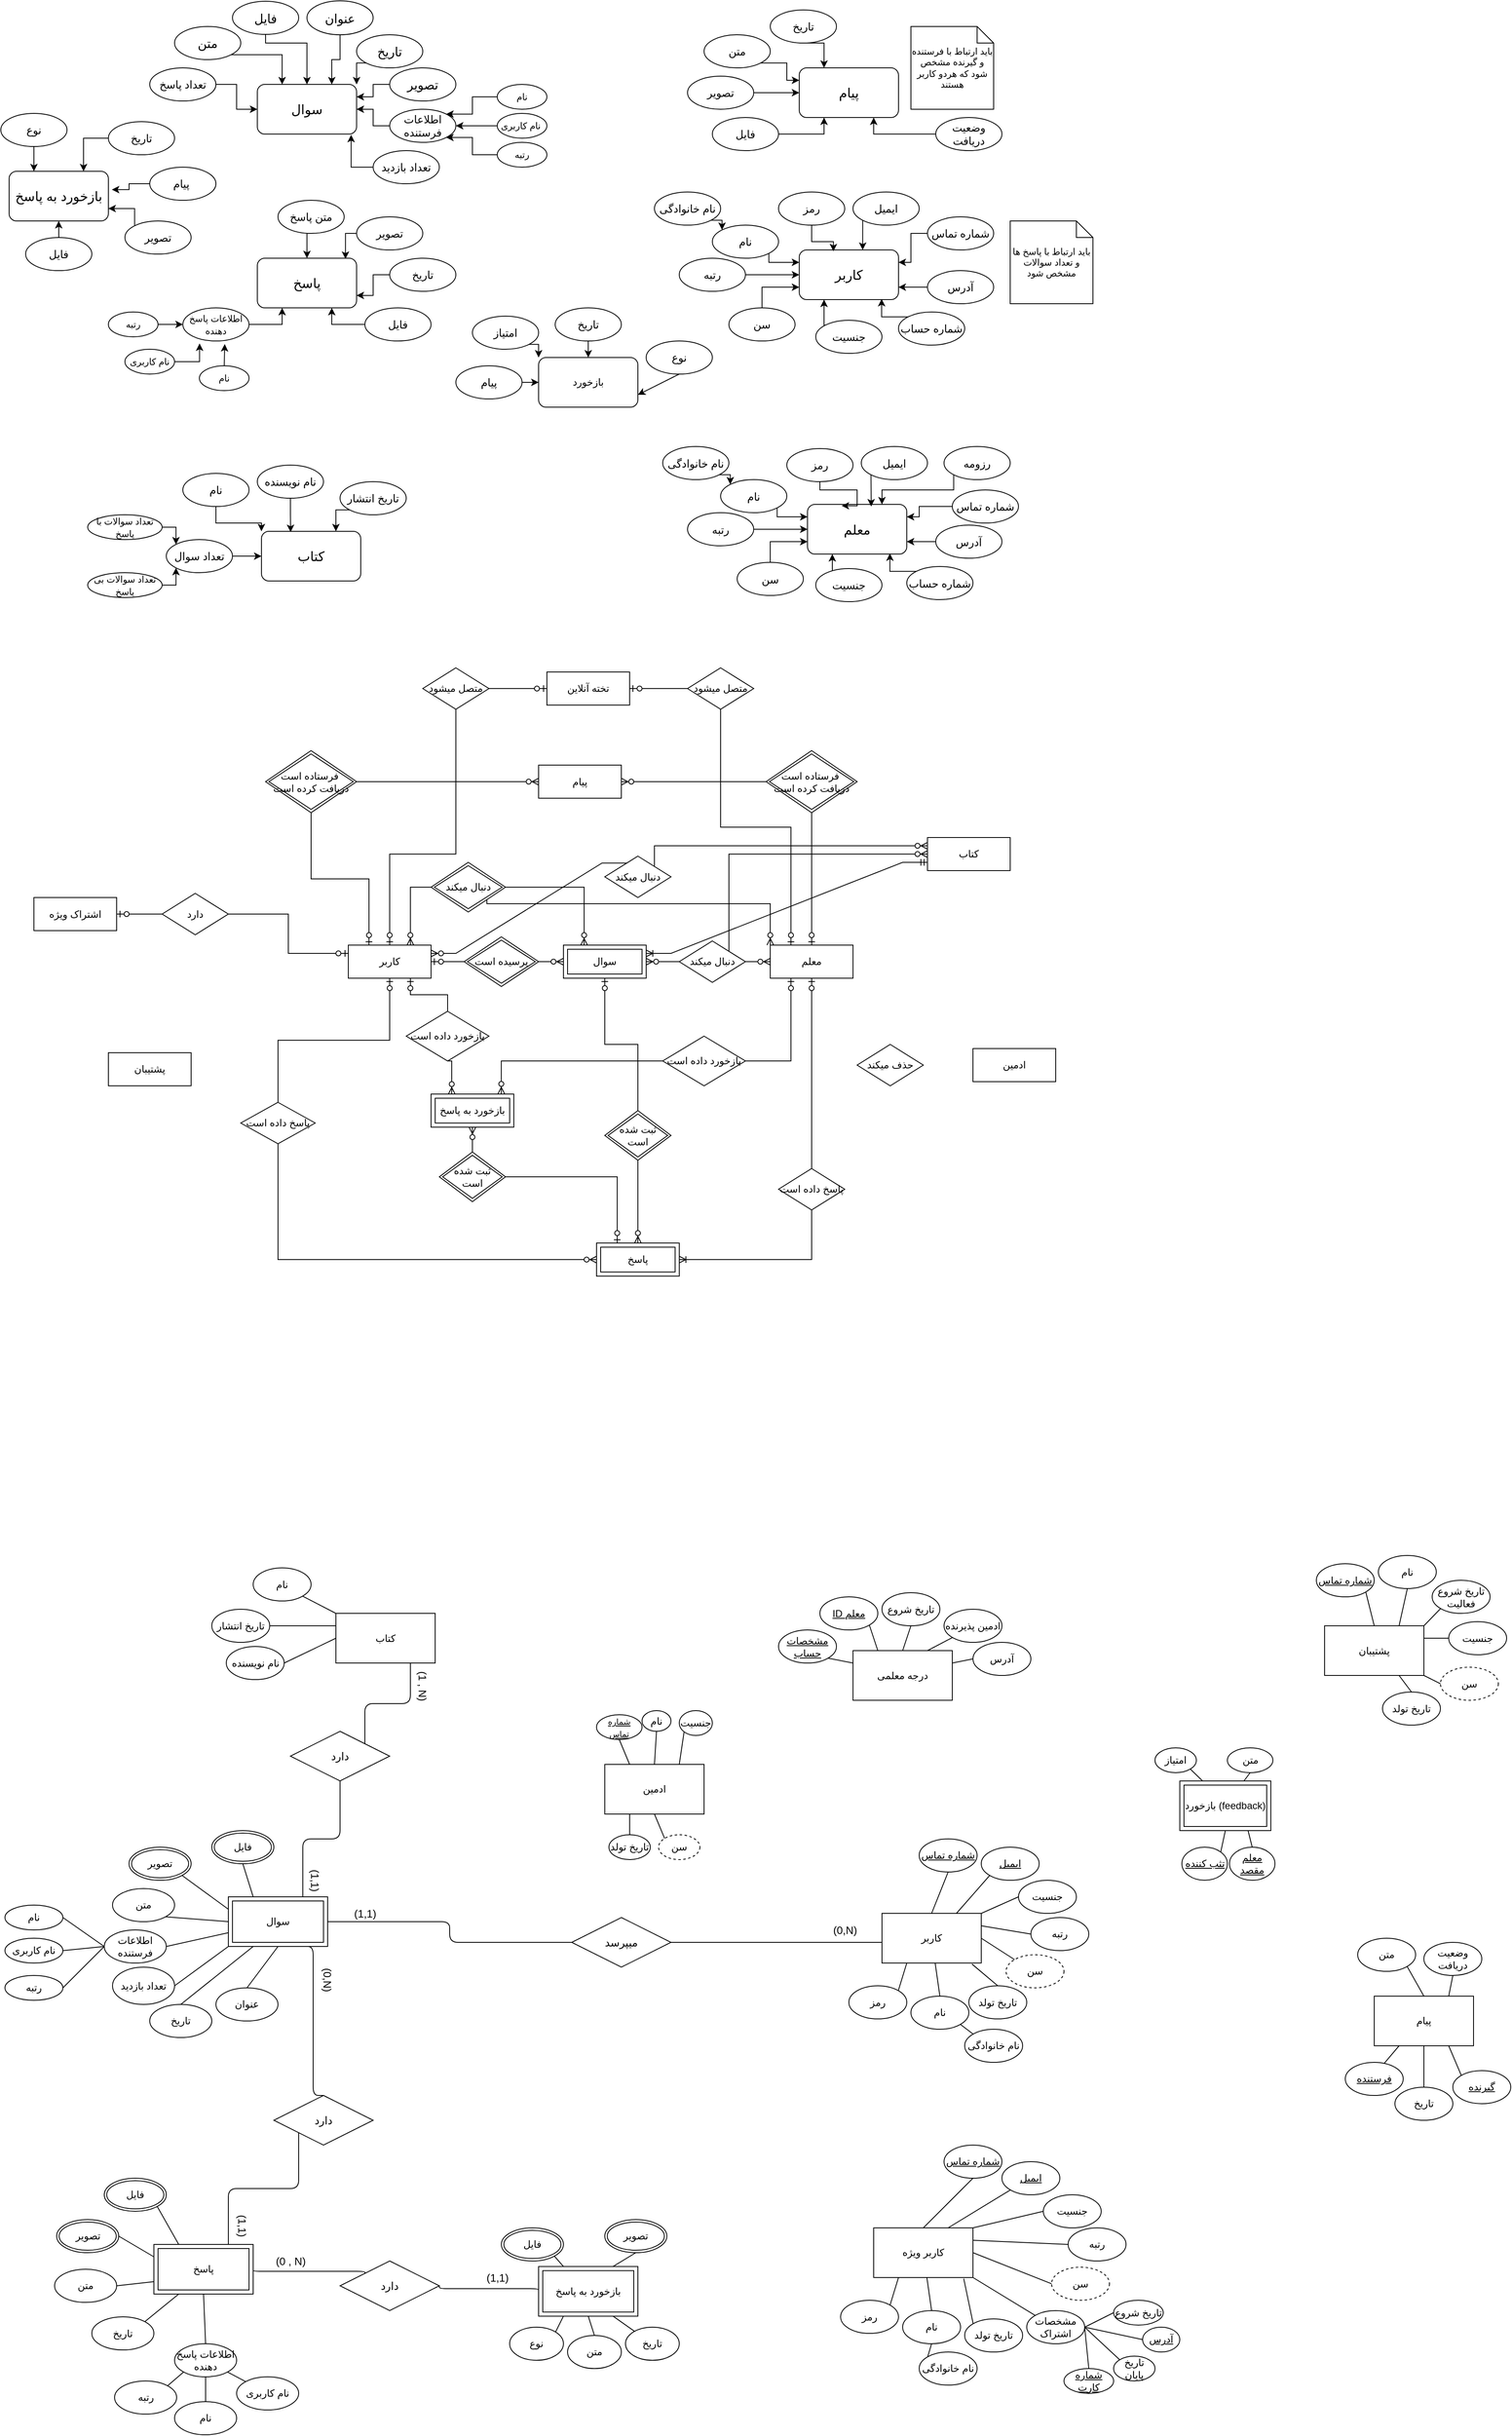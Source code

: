 <mxfile version="16.0.3" type="github">
  <diagram id="joiwjHzGV3Fkbfup1waQ" name="ERD">
    <mxGraphModel dx="1040" dy="624" grid="1" gridSize="10" guides="1" tooltips="1" connect="1" arrows="1" fold="1" page="1" pageScale="1" pageWidth="1400" pageHeight="850" math="0" shadow="0">
      <root>
        <mxCell id="0" />
        <mxCell id="1" parent="0" />
        <mxCell id="mo1RyLKoxU8CdL2ZOADJ-21" style="edgeStyle=orthogonalEdgeStyle;rounded=0;orthogonalLoop=1;jettySize=auto;html=1;exitX=1;exitY=1;exitDx=0;exitDy=0;entryX=0.25;entryY=0;entryDx=0;entryDy=0;fontSize=13;" parent="1" source="mo1RyLKoxU8CdL2ZOADJ-1" target="mo1RyLKoxU8CdL2ZOADJ-2" edge="1">
          <mxGeometry relative="1" as="geometry" />
        </mxCell>
        <mxCell id="mo1RyLKoxU8CdL2ZOADJ-1" value="&lt;font style=&quot;font-size: 15px&quot;&gt;متن&lt;/font&gt;" style="ellipse;whiteSpace=wrap;html=1;" parent="1" vertex="1">
          <mxGeometry x="220" y="70" width="80" height="40" as="geometry" />
        </mxCell>
        <mxCell id="mo1RyLKoxU8CdL2ZOADJ-2" value="&lt;font style=&quot;font-size: 16px&quot;&gt;سوال&lt;/font&gt;" style="rounded=1;whiteSpace=wrap;html=1;" parent="1" vertex="1">
          <mxGeometry x="320" y="140" width="120" height="60" as="geometry" />
        </mxCell>
        <mxCell id="mo1RyLKoxU8CdL2ZOADJ-14" style="edgeStyle=orthogonalEdgeStyle;rounded=0;orthogonalLoop=1;jettySize=auto;html=1;exitX=0.5;exitY=1;exitDx=0;exitDy=0;entryX=0.75;entryY=0;entryDx=0;entryDy=0;fontSize=13;" parent="1" source="mo1RyLKoxU8CdL2ZOADJ-3" target="mo1RyLKoxU8CdL2ZOADJ-2" edge="1">
          <mxGeometry relative="1" as="geometry" />
        </mxCell>
        <mxCell id="mo1RyLKoxU8CdL2ZOADJ-3" value="&lt;font style=&quot;font-size: 15px&quot;&gt;عنوان&lt;/font&gt;" style="ellipse;whiteSpace=wrap;html=1;" parent="1" vertex="1">
          <mxGeometry x="380" y="39" width="80" height="41" as="geometry" />
        </mxCell>
        <mxCell id="mo1RyLKoxU8CdL2ZOADJ-15" style="edgeStyle=orthogonalEdgeStyle;rounded=0;orthogonalLoop=1;jettySize=auto;html=1;exitX=0;exitY=1;exitDx=0;exitDy=0;entryX=1;entryY=0;entryDx=0;entryDy=0;fontSize=13;" parent="1" source="mo1RyLKoxU8CdL2ZOADJ-4" target="mo1RyLKoxU8CdL2ZOADJ-2" edge="1">
          <mxGeometry relative="1" as="geometry" />
        </mxCell>
        <mxCell id="mo1RyLKoxU8CdL2ZOADJ-4" value="&lt;font style=&quot;font-size: 15px&quot;&gt;تاریخ&lt;/font&gt;" style="ellipse;whiteSpace=wrap;html=1;" parent="1" vertex="1">
          <mxGeometry x="440" y="80" width="80" height="40" as="geometry" />
        </mxCell>
        <mxCell id="mo1RyLKoxU8CdL2ZOADJ-13" style="edgeStyle=orthogonalEdgeStyle;rounded=0;orthogonalLoop=1;jettySize=auto;html=1;exitX=0.5;exitY=1;exitDx=0;exitDy=0;entryX=0.5;entryY=0;entryDx=0;entryDy=0;fontSize=13;" parent="1" source="mo1RyLKoxU8CdL2ZOADJ-5" target="mo1RyLKoxU8CdL2ZOADJ-2" edge="1">
          <mxGeometry relative="1" as="geometry">
            <Array as="points">
              <mxPoint x="330" y="90" />
              <mxPoint x="380" y="90" />
            </Array>
          </mxGeometry>
        </mxCell>
        <mxCell id="mo1RyLKoxU8CdL2ZOADJ-5" value="&lt;font style=&quot;font-size: 15px&quot;&gt;فایل&lt;/font&gt;&lt;span style=&quot;color: rgba(0 , 0 , 0 , 0) ; font-family: monospace ; font-size: 0px&quot;&gt;%3CmxGraphModel%3E%3Croot%3E%3CmxCell%20id%3D%220%22%2F%3E%3CmxCell%20id%3D%221%22%20parent%3D%220%22%2F%3E%3CmxCell%20id%3D%222%22%20value%3D%22%26lt%3Bfont%20style%3D%26quot%3Bfont-size%3A%2015px%26quot%3B%26gt%3B%D9%85%D8%AA%D9%86%26lt%3B%2Ffont%26gt%3B%22%20style%3D%22ellipse%3BwhiteSpace%3Dwrap%3Bhtml%3D1%3B%22%20vertex%3D%221%22%20parent%3D%221%22%3E%3CmxGeometry%20x%3D%22190%22%20y%3D%22100%22%20width%3D%22120%22%20height%3D%2260%22%20as%3D%22geometry%22%2F%3E%3C%2FmxCell%3E%3C%2Froot%3E%3C%2FmxGraphModel%3E&lt;/span&gt;" style="ellipse;whiteSpace=wrap;html=1;" parent="1" vertex="1">
          <mxGeometry x="290" y="39.5" width="80" height="40" as="geometry" />
        </mxCell>
        <mxCell id="mo1RyLKoxU8CdL2ZOADJ-16" style="edgeStyle=orthogonalEdgeStyle;rounded=0;orthogonalLoop=1;jettySize=auto;html=1;exitX=0.5;exitY=1;exitDx=0;exitDy=0;fontSize=13;" parent="1" source="mo1RyLKoxU8CdL2ZOADJ-6" edge="1">
          <mxGeometry relative="1" as="geometry">
            <mxPoint x="519.762" y="160.238" as="targetPoint" />
          </mxGeometry>
        </mxCell>
        <mxCell id="2i5fUij22SSwUOZy-rQ9-9" style="edgeStyle=orthogonalEdgeStyle;rounded=0;orthogonalLoop=1;jettySize=auto;html=1;exitX=0;exitY=0.5;exitDx=0;exitDy=0;entryX=1;entryY=0.25;entryDx=0;entryDy=0;fontSize=13;" parent="1" source="mo1RyLKoxU8CdL2ZOADJ-6" target="mo1RyLKoxU8CdL2ZOADJ-2" edge="1">
          <mxGeometry relative="1" as="geometry" />
        </mxCell>
        <mxCell id="mo1RyLKoxU8CdL2ZOADJ-6" value="&lt;font style=&quot;font-size: 15px&quot;&gt;تصویر&lt;/font&gt;" style="ellipse;whiteSpace=wrap;html=1;" parent="1" vertex="1">
          <mxGeometry x="480" y="120" width="80" height="40" as="geometry" />
        </mxCell>
        <mxCell id="mo1RyLKoxU8CdL2ZOADJ-18" style="edgeStyle=orthogonalEdgeStyle;rounded=0;orthogonalLoop=1;jettySize=auto;html=1;exitX=0;exitY=0.5;exitDx=0;exitDy=0;entryX=1;entryY=0.5;entryDx=0;entryDy=0;fontSize=13;" parent="1" source="mo1RyLKoxU8CdL2ZOADJ-7" target="mo1RyLKoxU8CdL2ZOADJ-2" edge="1">
          <mxGeometry relative="1" as="geometry" />
        </mxCell>
        <mxCell id="mo1RyLKoxU8CdL2ZOADJ-7" value="&lt;font style=&quot;font-size: 13px&quot;&gt;اطلاعات فرستنده&lt;/font&gt;" style="ellipse;whiteSpace=wrap;html=1;" parent="1" vertex="1">
          <mxGeometry x="480" y="170" width="80" height="40" as="geometry" />
        </mxCell>
        <mxCell id="mo1RyLKoxU8CdL2ZOADJ-20" style="edgeStyle=orthogonalEdgeStyle;rounded=0;orthogonalLoop=1;jettySize=auto;html=1;exitX=1;exitY=0.5;exitDx=0;exitDy=0;entryX=0;entryY=0.5;entryDx=0;entryDy=0;fontSize=13;" parent="1" source="mo1RyLKoxU8CdL2ZOADJ-8" target="mo1RyLKoxU8CdL2ZOADJ-2" edge="1">
          <mxGeometry relative="1" as="geometry" />
        </mxCell>
        <mxCell id="mo1RyLKoxU8CdL2ZOADJ-8" value="&lt;span style=&quot;font-size: 13px&quot;&gt;تعداد پاسخ&lt;/span&gt;&lt;span style=&quot;color: rgba(0 , 0 , 0 , 0) ; font-family: monospace ; font-size: 0px&quot;&gt;%3CmxGraphModel%3E%3Croot%3E%3CmxCell%20id%3D%220%22%2F%3E%3CmxCell%20id%3D%221%22%20parent%3D%220%22%2F%3E%3CmxCell%20id%3D%222%22%20value%3D%22%26lt%3Bfont%20style%3D%26quot%3Bfont-size%3A%2013px%26quot%3B%26gt%3B%D8%A7%D8%B7%D9%84%D8%A7%D8%B9%D8%A7%D8%AA%20%D9%81%D8%B1%D8%B3%D8%AA%D9%86%D8%AF%D9%87%26lt%3B%2Ffont%26gt%3B%22%20style%3D%22ellipse%3BwhiteSpace%3Dwrap%3Bhtml%3D1%3B%22%20vertex%3D%221%22%20parent%3D%221%22%3E%3CmxGeometry%20x%3D%22520%22%20y%3D%22200%22%20width%3D%2280%22%20height%3D%2240%22%20as%3D%22geometry%22%2F%3E%3C%2FmxCell%3E%3C%2Froot%3E%3C%2FmxGraphModel%3E&lt;/span&gt;" style="ellipse;whiteSpace=wrap;html=1;" parent="1" vertex="1">
          <mxGeometry x="190" y="120" width="80" height="40" as="geometry" />
        </mxCell>
        <mxCell id="mo1RyLKoxU8CdL2ZOADJ-19" style="edgeStyle=orthogonalEdgeStyle;rounded=0;orthogonalLoop=1;jettySize=auto;html=1;exitX=0;exitY=0.5;exitDx=0;exitDy=0;fontSize=13;entryX=0.945;entryY=1.015;entryDx=0;entryDy=0;entryPerimeter=0;" parent="1" source="mo1RyLKoxU8CdL2ZOADJ-9" target="mo1RyLKoxU8CdL2ZOADJ-2" edge="1">
          <mxGeometry relative="1" as="geometry">
            <Array as="points">
              <mxPoint x="433" y="240" />
            </Array>
          </mxGeometry>
        </mxCell>
        <mxCell id="mo1RyLKoxU8CdL2ZOADJ-9" value="&lt;span style=&quot;font-size: 13px&quot;&gt;تعداد بازدید&lt;/span&gt;" style="ellipse;whiteSpace=wrap;html=1;" parent="1" vertex="1">
          <mxGeometry x="460" y="220" width="80" height="40" as="geometry" />
        </mxCell>
        <mxCell id="2i5fUij22SSwUOZy-rQ9-1" value="&lt;span style=&quot;font-size: 16px&quot;&gt;پاسخ&lt;/span&gt;" style="rounded=1;whiteSpace=wrap;html=1;" parent="1" vertex="1">
          <mxGeometry x="320" y="350" width="120" height="60" as="geometry" />
        </mxCell>
        <mxCell id="2i5fUij22SSwUOZy-rQ9-24" style="edgeStyle=orthogonalEdgeStyle;rounded=0;orthogonalLoop=1;jettySize=auto;html=1;exitX=0.5;exitY=1;exitDx=0;exitDy=0;entryX=0.5;entryY=0;entryDx=0;entryDy=0;fontSize=11;" parent="1" source="2i5fUij22SSwUOZy-rQ9-4" target="2i5fUij22SSwUOZy-rQ9-1" edge="1">
          <mxGeometry relative="1" as="geometry" />
        </mxCell>
        <mxCell id="2i5fUij22SSwUOZy-rQ9-4" value="&lt;span style=&quot;font-size: 13px&quot;&gt;متن پاسخ&lt;/span&gt;" style="ellipse;whiteSpace=wrap;html=1;" parent="1" vertex="1">
          <mxGeometry x="345" y="280" width="80" height="40" as="geometry" />
        </mxCell>
        <mxCell id="2i5fUij22SSwUOZy-rQ9-34" style="edgeStyle=orthogonalEdgeStyle;rounded=0;orthogonalLoop=1;jettySize=auto;html=1;exitX=0;exitY=0.5;exitDx=0;exitDy=0;entryX=1;entryY=0.75;entryDx=0;entryDy=0;fontSize=11;" parent="1" source="2i5fUij22SSwUOZy-rQ9-5" target="2i5fUij22SSwUOZy-rQ9-1" edge="1">
          <mxGeometry relative="1" as="geometry" />
        </mxCell>
        <mxCell id="2i5fUij22SSwUOZy-rQ9-5" value="&lt;span style=&quot;font-size: 13px&quot;&gt;تاریخ&lt;/span&gt;" style="ellipse;whiteSpace=wrap;html=1;" parent="1" vertex="1">
          <mxGeometry x="480" y="350" width="80" height="40" as="geometry" />
        </mxCell>
        <mxCell id="2i5fUij22SSwUOZy-rQ9-30" style="edgeStyle=orthogonalEdgeStyle;rounded=0;orthogonalLoop=1;jettySize=auto;html=1;exitX=0;exitY=0.5;exitDx=0;exitDy=0;entryX=0.888;entryY=0.014;entryDx=0;entryDy=0;entryPerimeter=0;fontSize=11;" parent="1" source="2i5fUij22SSwUOZy-rQ9-6" target="2i5fUij22SSwUOZy-rQ9-1" edge="1">
          <mxGeometry relative="1" as="geometry" />
        </mxCell>
        <mxCell id="2i5fUij22SSwUOZy-rQ9-6" value="&lt;span style=&quot;font-size: 13px&quot;&gt;تصویر&lt;/span&gt;" style="ellipse;whiteSpace=wrap;html=1;" parent="1" vertex="1">
          <mxGeometry x="440" y="300" width="80" height="40" as="geometry" />
        </mxCell>
        <mxCell id="2i5fUij22SSwUOZy-rQ9-18" style="edgeStyle=orthogonalEdgeStyle;rounded=0;orthogonalLoop=1;jettySize=auto;html=1;exitX=0;exitY=0.5;exitDx=0;exitDy=0;fontSize=11;entryX=1;entryY=0;entryDx=0;entryDy=0;" parent="1" source="2i5fUij22SSwUOZy-rQ9-10" target="mo1RyLKoxU8CdL2ZOADJ-7" edge="1">
          <mxGeometry relative="1" as="geometry">
            <mxPoint x="560.0" y="190" as="targetPoint" />
            <Array as="points">
              <mxPoint x="580" y="155" />
              <mxPoint x="580" y="176" />
            </Array>
          </mxGeometry>
        </mxCell>
        <mxCell id="2i5fUij22SSwUOZy-rQ9-10" value="&lt;font style=&quot;font-size: 11px&quot;&gt;نام&lt;/font&gt;" style="ellipse;whiteSpace=wrap;html=1;" parent="1" vertex="1">
          <mxGeometry x="610" y="140" width="60" height="30" as="geometry" />
        </mxCell>
        <mxCell id="2i5fUij22SSwUOZy-rQ9-17" style="edgeStyle=orthogonalEdgeStyle;rounded=0;orthogonalLoop=1;jettySize=auto;html=1;exitX=0;exitY=0.5;exitDx=0;exitDy=0;entryX=1;entryY=0.5;entryDx=0;entryDy=0;fontSize=11;" parent="1" source="2i5fUij22SSwUOZy-rQ9-11" target="mo1RyLKoxU8CdL2ZOADJ-7" edge="1">
          <mxGeometry relative="1" as="geometry" />
        </mxCell>
        <mxCell id="2i5fUij22SSwUOZy-rQ9-11" value="&lt;font style=&quot;font-size: 11px&quot;&gt;نام کاربری&amp;nbsp;&lt;/font&gt;" style="ellipse;whiteSpace=wrap;html=1;" parent="1" vertex="1">
          <mxGeometry x="610" y="175" width="60" height="30" as="geometry" />
        </mxCell>
        <mxCell id="2i5fUij22SSwUOZy-rQ9-19" style="edgeStyle=orthogonalEdgeStyle;rounded=0;orthogonalLoop=1;jettySize=auto;html=1;exitX=0;exitY=0.5;exitDx=0;exitDy=0;entryX=1;entryY=1;entryDx=0;entryDy=0;fontSize=11;" parent="1" source="2i5fUij22SSwUOZy-rQ9-13" target="mo1RyLKoxU8CdL2ZOADJ-7" edge="1">
          <mxGeometry relative="1" as="geometry">
            <Array as="points">
              <mxPoint x="580" y="225" />
              <mxPoint x="580" y="204" />
            </Array>
          </mxGeometry>
        </mxCell>
        <mxCell id="2i5fUij22SSwUOZy-rQ9-13" value="&lt;font style=&quot;font-size: 11px&quot;&gt;رتبه&lt;/font&gt;" style="ellipse;whiteSpace=wrap;html=1;" parent="1" vertex="1">
          <mxGeometry x="610" y="210" width="60" height="30" as="geometry" />
        </mxCell>
        <mxCell id="2i5fUij22SSwUOZy-rQ9-28" style="edgeStyle=orthogonalEdgeStyle;rounded=0;orthogonalLoop=1;jettySize=auto;html=1;exitX=0;exitY=0.5;exitDx=0;exitDy=0;entryX=0.75;entryY=1;entryDx=0;entryDy=0;fontSize=11;" parent="1" source="2i5fUij22SSwUOZy-rQ9-22" target="2i5fUij22SSwUOZy-rQ9-1" edge="1">
          <mxGeometry relative="1" as="geometry" />
        </mxCell>
        <mxCell id="2i5fUij22SSwUOZy-rQ9-22" value="&lt;span style=&quot;font-size: 13px&quot;&gt;فایل&lt;/span&gt;" style="ellipse;whiteSpace=wrap;html=1;" parent="1" vertex="1">
          <mxGeometry x="450" y="410" width="80" height="40" as="geometry" />
        </mxCell>
        <mxCell id="2i5fUij22SSwUOZy-rQ9-27" style="edgeStyle=orthogonalEdgeStyle;rounded=0;orthogonalLoop=1;jettySize=auto;html=1;exitX=1;exitY=0.5;exitDx=0;exitDy=0;entryX=0.25;entryY=1;entryDx=0;entryDy=0;fontSize=11;" parent="1" source="2i5fUij22SSwUOZy-rQ9-23" target="2i5fUij22SSwUOZy-rQ9-1" edge="1">
          <mxGeometry relative="1" as="geometry" />
        </mxCell>
        <mxCell id="2i5fUij22SSwUOZy-rQ9-23" value="&lt;font style=&quot;font-size: 11px&quot;&gt;اطلاعات پاسخ دهنده&lt;/font&gt;" style="ellipse;whiteSpace=wrap;html=1;" parent="1" vertex="1">
          <mxGeometry x="230" y="410" width="80" height="40" as="geometry" />
        </mxCell>
        <mxCell id="2i5fUij22SSwUOZy-rQ9-39" style="edgeStyle=orthogonalEdgeStyle;rounded=0;orthogonalLoop=1;jettySize=auto;html=1;exitX=1;exitY=0.5;exitDx=0;exitDy=0;entryX=0;entryY=0.5;entryDx=0;entryDy=0;fontSize=11;" parent="1" source="2i5fUij22SSwUOZy-rQ9-35" target="2i5fUij22SSwUOZy-rQ9-23" edge="1">
          <mxGeometry relative="1" as="geometry" />
        </mxCell>
        <mxCell id="2i5fUij22SSwUOZy-rQ9-35" value="&lt;font style=&quot;font-size: 11px&quot;&gt;رتبه&lt;/font&gt;" style="ellipse;whiteSpace=wrap;html=1;" parent="1" vertex="1">
          <mxGeometry x="140" y="415" width="60" height="30" as="geometry" />
        </mxCell>
        <mxCell id="2i5fUij22SSwUOZy-rQ9-40" style="edgeStyle=orthogonalEdgeStyle;rounded=0;orthogonalLoop=1;jettySize=auto;html=1;exitX=1;exitY=0.5;exitDx=0;exitDy=0;fontSize=11;entryX=0.253;entryY=1.076;entryDx=0;entryDy=0;entryPerimeter=0;" parent="1" source="2i5fUij22SSwUOZy-rQ9-37" target="2i5fUij22SSwUOZy-rQ9-23" edge="1">
          <mxGeometry relative="1" as="geometry">
            <mxPoint x="250" y="460" as="targetPoint" />
          </mxGeometry>
        </mxCell>
        <mxCell id="2i5fUij22SSwUOZy-rQ9-37" value="&lt;font style=&quot;font-size: 11px&quot;&gt;نام کاربری&lt;br&gt;&lt;/font&gt;" style="ellipse;whiteSpace=wrap;html=1;" parent="1" vertex="1">
          <mxGeometry x="160" y="460" width="60" height="30" as="geometry" />
        </mxCell>
        <mxCell id="2i5fUij22SSwUOZy-rQ9-41" style="edgeStyle=orthogonalEdgeStyle;rounded=0;orthogonalLoop=1;jettySize=auto;html=1;exitX=0.5;exitY=0;exitDx=0;exitDy=0;entryX=0.633;entryY=1.094;entryDx=0;entryDy=0;entryPerimeter=0;fontSize=11;" parent="1" source="2i5fUij22SSwUOZy-rQ9-38" target="2i5fUij22SSwUOZy-rQ9-23" edge="1">
          <mxGeometry relative="1" as="geometry" />
        </mxCell>
        <mxCell id="2i5fUij22SSwUOZy-rQ9-38" value="&lt;font style=&quot;font-size: 11px&quot;&gt;نام&lt;/font&gt;" style="ellipse;whiteSpace=wrap;html=1;" parent="1" vertex="1">
          <mxGeometry x="250" y="480" width="60" height="30" as="geometry" />
        </mxCell>
        <mxCell id="2i5fUij22SSwUOZy-rQ9-51" value="&lt;span style=&quot;font-size: 16px&quot;&gt;کتاب&lt;/span&gt;" style="rounded=1;whiteSpace=wrap;html=1;" parent="1" vertex="1">
          <mxGeometry x="325" y="680" width="120" height="60" as="geometry" />
        </mxCell>
        <mxCell id="2i5fUij22SSwUOZy-rQ9-53" style="edgeStyle=orthogonalEdgeStyle;rounded=0;orthogonalLoop=1;jettySize=auto;html=1;exitX=1;exitY=0.5;exitDx=0;exitDy=0;entryX=0;entryY=0.5;entryDx=0;entryDy=0;fontSize=11;" parent="1" source="2i5fUij22SSwUOZy-rQ9-52" target="2i5fUij22SSwUOZy-rQ9-51" edge="1">
          <mxGeometry relative="1" as="geometry" />
        </mxCell>
        <mxCell id="2i5fUij22SSwUOZy-rQ9-52" value="&lt;span style=&quot;font-size: 13px&quot;&gt;تعداد سوال&lt;/span&gt;" style="ellipse;whiteSpace=wrap;html=1;" parent="1" vertex="1">
          <mxGeometry x="210" y="690" width="80" height="40" as="geometry" />
        </mxCell>
        <mxCell id="2i5fUij22SSwUOZy-rQ9-62" style="edgeStyle=orthogonalEdgeStyle;rounded=0;orthogonalLoop=1;jettySize=auto;html=1;exitX=0.5;exitY=1;exitDx=0;exitDy=0;entryX=0;entryY=0;entryDx=0;entryDy=0;fontSize=11;" parent="1" source="2i5fUij22SSwUOZy-rQ9-54" target="2i5fUij22SSwUOZy-rQ9-51" edge="1">
          <mxGeometry relative="1" as="geometry" />
        </mxCell>
        <mxCell id="2i5fUij22SSwUOZy-rQ9-54" value="&lt;span style=&quot;font-size: 13px&quot;&gt;نام&lt;/span&gt;" style="ellipse;whiteSpace=wrap;html=1;" parent="1" vertex="1">
          <mxGeometry x="230" y="610" width="80" height="40" as="geometry" />
        </mxCell>
        <mxCell id="2i5fUij22SSwUOZy-rQ9-63" style="edgeStyle=orthogonalEdgeStyle;rounded=0;orthogonalLoop=1;jettySize=auto;html=1;exitX=0.5;exitY=1;exitDx=0;exitDy=0;entryX=0.294;entryY=0.016;entryDx=0;entryDy=0;entryPerimeter=0;fontSize=11;" parent="1" source="2i5fUij22SSwUOZy-rQ9-55" target="2i5fUij22SSwUOZy-rQ9-51" edge="1">
          <mxGeometry relative="1" as="geometry" />
        </mxCell>
        <mxCell id="2i5fUij22SSwUOZy-rQ9-55" value="&lt;span style=&quot;font-size: 13px&quot;&gt;نام نویسنده&lt;/span&gt;" style="ellipse;whiteSpace=wrap;html=1;" parent="1" vertex="1">
          <mxGeometry x="320" y="600" width="80" height="40" as="geometry" />
        </mxCell>
        <mxCell id="2i5fUij22SSwUOZy-rQ9-64" style="edgeStyle=orthogonalEdgeStyle;rounded=0;orthogonalLoop=1;jettySize=auto;html=1;exitX=0;exitY=1;exitDx=0;exitDy=0;entryX=0.75;entryY=0;entryDx=0;entryDy=0;fontSize=11;" parent="1" source="2i5fUij22SSwUOZy-rQ9-56" target="2i5fUij22SSwUOZy-rQ9-51" edge="1">
          <mxGeometry relative="1" as="geometry" />
        </mxCell>
        <mxCell id="2i5fUij22SSwUOZy-rQ9-56" value="&lt;span style=&quot;font-size: 13px&quot;&gt;تاریخ انتشار&lt;/span&gt;" style="ellipse;whiteSpace=wrap;html=1;" parent="1" vertex="1">
          <mxGeometry x="420" y="620" width="80" height="40" as="geometry" />
        </mxCell>
        <mxCell id="2i5fUij22SSwUOZy-rQ9-60" style="edgeStyle=orthogonalEdgeStyle;rounded=0;orthogonalLoop=1;jettySize=auto;html=1;exitX=1;exitY=0.5;exitDx=0;exitDy=0;entryX=0;entryY=0;entryDx=0;entryDy=0;fontSize=11;" parent="1" source="2i5fUij22SSwUOZy-rQ9-58" target="2i5fUij22SSwUOZy-rQ9-52" edge="1">
          <mxGeometry relative="1" as="geometry" />
        </mxCell>
        <mxCell id="2i5fUij22SSwUOZy-rQ9-58" value="&lt;font style=&quot;font-size: 11px&quot;&gt;تعداد سوالات با پاسخ&lt;/font&gt;" style="ellipse;whiteSpace=wrap;html=1;" parent="1" vertex="1">
          <mxGeometry x="115" y="660" width="90" height="30" as="geometry" />
        </mxCell>
        <mxCell id="2i5fUij22SSwUOZy-rQ9-61" style="edgeStyle=orthogonalEdgeStyle;rounded=0;orthogonalLoop=1;jettySize=auto;html=1;exitX=1;exitY=0.5;exitDx=0;exitDy=0;entryX=0;entryY=1;entryDx=0;entryDy=0;fontSize=11;" parent="1" source="2i5fUij22SSwUOZy-rQ9-59" target="2i5fUij22SSwUOZy-rQ9-52" edge="1">
          <mxGeometry relative="1" as="geometry" />
        </mxCell>
        <mxCell id="2i5fUij22SSwUOZy-rQ9-59" value="&lt;font style=&quot;font-size: 11px&quot;&gt;تعداد سوالات بی پاسخ&lt;/font&gt;" style="ellipse;whiteSpace=wrap;html=1;" parent="1" vertex="1">
          <mxGeometry x="115" y="730" width="90" height="30" as="geometry" />
        </mxCell>
        <mxCell id="2i5fUij22SSwUOZy-rQ9-82" style="edgeStyle=orthogonalEdgeStyle;rounded=0;orthogonalLoop=1;jettySize=auto;html=1;exitX=0.75;exitY=1;exitDx=0;exitDy=0;fontSize=11;" parent="1" source="2i5fUij22SSwUOZy-rQ9-65" edge="1">
          <mxGeometry relative="1" as="geometry">
            <mxPoint x="1065.444" y="180.444" as="targetPoint" />
          </mxGeometry>
        </mxCell>
        <mxCell id="2i5fUij22SSwUOZy-rQ9-65" value="&lt;span style=&quot;font-size: 16px&quot;&gt;پیام&lt;/span&gt;" style="rounded=1;whiteSpace=wrap;html=1;" parent="1" vertex="1">
          <mxGeometry x="975" y="120" width="120" height="60" as="geometry" />
        </mxCell>
        <mxCell id="2i5fUij22SSwUOZy-rQ9-76" style="edgeStyle=orthogonalEdgeStyle;rounded=0;orthogonalLoop=1;jettySize=auto;html=1;exitX=1;exitY=1;exitDx=0;exitDy=0;entryX=0;entryY=0.25;entryDx=0;entryDy=0;fontSize=11;" parent="1" source="2i5fUij22SSwUOZy-rQ9-66" target="2i5fUij22SSwUOZy-rQ9-65" edge="1">
          <mxGeometry relative="1" as="geometry" />
        </mxCell>
        <mxCell id="2i5fUij22SSwUOZy-rQ9-66" value="&lt;span style=&quot;font-size: 13px&quot;&gt;متن&lt;/span&gt;" style="ellipse;whiteSpace=wrap;html=1;" parent="1" vertex="1">
          <mxGeometry x="860" y="80" width="80" height="40" as="geometry" />
        </mxCell>
        <mxCell id="2i5fUij22SSwUOZy-rQ9-78" style="edgeStyle=orthogonalEdgeStyle;rounded=0;orthogonalLoop=1;jettySize=auto;html=1;exitX=0.5;exitY=1;exitDx=0;exitDy=0;entryX=0.25;entryY=0;entryDx=0;entryDy=0;fontSize=11;" parent="1" source="2i5fUij22SSwUOZy-rQ9-67" target="2i5fUij22SSwUOZy-rQ9-65" edge="1">
          <mxGeometry relative="1" as="geometry" />
        </mxCell>
        <mxCell id="2i5fUij22SSwUOZy-rQ9-67" value="&lt;span style=&quot;font-size: 13px&quot;&gt;تاریخ&lt;/span&gt;" style="ellipse;whiteSpace=wrap;html=1;" parent="1" vertex="1">
          <mxGeometry x="940" y="50" width="80" height="40" as="geometry" />
        </mxCell>
        <mxCell id="2i5fUij22SSwUOZy-rQ9-74" value="" style="edgeStyle=orthogonalEdgeStyle;rounded=0;orthogonalLoop=1;jettySize=auto;html=1;fontSize=11;" parent="1" source="2i5fUij22SSwUOZy-rQ9-73" target="2i5fUij22SSwUOZy-rQ9-65" edge="1">
          <mxGeometry relative="1" as="geometry" />
        </mxCell>
        <mxCell id="2i5fUij22SSwUOZy-rQ9-73" value="&lt;span style=&quot;font-size: 13px&quot;&gt;تصویر&lt;/span&gt;" style="ellipse;whiteSpace=wrap;html=1;" parent="1" vertex="1">
          <mxGeometry x="840" y="130" width="80" height="40" as="geometry" />
        </mxCell>
        <mxCell id="2i5fUij22SSwUOZy-rQ9-77" style="edgeStyle=orthogonalEdgeStyle;rounded=0;orthogonalLoop=1;jettySize=auto;html=1;exitX=1;exitY=0.5;exitDx=0;exitDy=0;entryX=0.25;entryY=1;entryDx=0;entryDy=0;fontSize=11;" parent="1" source="2i5fUij22SSwUOZy-rQ9-75" target="2i5fUij22SSwUOZy-rQ9-65" edge="1">
          <mxGeometry relative="1" as="geometry" />
        </mxCell>
        <mxCell id="2i5fUij22SSwUOZy-rQ9-75" value="&lt;span style=&quot;font-size: 13px&quot;&gt;فایل&lt;/span&gt;" style="ellipse;whiteSpace=wrap;html=1;" parent="1" vertex="1">
          <mxGeometry x="870" y="180" width="80" height="40" as="geometry" />
        </mxCell>
        <mxCell id="2i5fUij22SSwUOZy-rQ9-83" style="edgeStyle=orthogonalEdgeStyle;rounded=0;orthogonalLoop=1;jettySize=auto;html=1;exitX=0;exitY=0.5;exitDx=0;exitDy=0;entryX=0.75;entryY=1;entryDx=0;entryDy=0;fontSize=11;" parent="1" source="2i5fUij22SSwUOZy-rQ9-81" target="2i5fUij22SSwUOZy-rQ9-65" edge="1">
          <mxGeometry relative="1" as="geometry" />
        </mxCell>
        <mxCell id="2i5fUij22SSwUOZy-rQ9-81" value="&lt;span style=&quot;font-size: 13px&quot;&gt;وضعیت دریافت&lt;/span&gt;" style="ellipse;whiteSpace=wrap;html=1;" parent="1" vertex="1">
          <mxGeometry x="1140" y="180" width="80" height="40" as="geometry" />
        </mxCell>
        <mxCell id="2i5fUij22SSwUOZy-rQ9-84" value="باید ارتباط با فرستنده و گیرنده مشخص شود که هردو کاربر هستند" style="shape=note;size=20;whiteSpace=wrap;html=1;fontSize=11;" parent="1" vertex="1">
          <mxGeometry x="1110" y="70" width="100" height="100" as="geometry" />
        </mxCell>
        <mxCell id="2i5fUij22SSwUOZy-rQ9-85" value="&lt;span style=&quot;font-size: 16px&quot;&gt;کاربر&lt;/span&gt;" style="rounded=1;whiteSpace=wrap;html=1;" parent="1" vertex="1">
          <mxGeometry x="975" y="340" width="120" height="60" as="geometry" />
        </mxCell>
        <mxCell id="2i5fUij22SSwUOZy-rQ9-110" style="edgeStyle=orthogonalEdgeStyle;rounded=0;orthogonalLoop=1;jettySize=auto;html=1;exitX=1;exitY=1;exitDx=0;exitDy=0;entryX=0;entryY=0.25;entryDx=0;entryDy=0;fontSize=11;" parent="1" source="2i5fUij22SSwUOZy-rQ9-86" target="2i5fUij22SSwUOZy-rQ9-85" edge="1">
          <mxGeometry relative="1" as="geometry">
            <Array as="points">
              <mxPoint x="938" y="355" />
            </Array>
          </mxGeometry>
        </mxCell>
        <mxCell id="2i5fUij22SSwUOZy-rQ9-86" value="&lt;span style=&quot;font-size: 13px&quot;&gt;نام&lt;/span&gt;" style="ellipse;whiteSpace=wrap;html=1;" parent="1" vertex="1">
          <mxGeometry x="870" y="310" width="80" height="40" as="geometry" />
        </mxCell>
        <mxCell id="2i5fUij22SSwUOZy-rQ9-95" style="edgeStyle=orthogonalEdgeStyle;rounded=0;orthogonalLoop=1;jettySize=auto;html=1;exitX=0.5;exitY=1;exitDx=0;exitDy=0;entryX=0.344;entryY=0.028;entryDx=0;entryDy=0;entryPerimeter=0;fontSize=11;" parent="1" source="2i5fUij22SSwUOZy-rQ9-87" target="2i5fUij22SSwUOZy-rQ9-85" edge="1">
          <mxGeometry relative="1" as="geometry" />
        </mxCell>
        <mxCell id="2i5fUij22SSwUOZy-rQ9-87" value="&lt;span style=&quot;font-size: 13px&quot;&gt;رمز&lt;/span&gt;" style="ellipse;whiteSpace=wrap;html=1;" parent="1" vertex="1">
          <mxGeometry x="950" y="270" width="80" height="40" as="geometry" />
        </mxCell>
        <mxCell id="2i5fUij22SSwUOZy-rQ9-96" style="edgeStyle=orthogonalEdgeStyle;rounded=0;orthogonalLoop=1;jettySize=auto;html=1;exitX=0;exitY=1;exitDx=0;exitDy=0;entryX=0.639;entryY=0;entryDx=0;entryDy=0;entryPerimeter=0;fontSize=11;" parent="1" source="2i5fUij22SSwUOZy-rQ9-88" target="2i5fUij22SSwUOZy-rQ9-85" edge="1">
          <mxGeometry relative="1" as="geometry" />
        </mxCell>
        <mxCell id="2i5fUij22SSwUOZy-rQ9-88" value="&lt;span style=&quot;font-size: 13px&quot;&gt;ایمیل&lt;br&gt;&lt;/span&gt;" style="ellipse;whiteSpace=wrap;html=1;" parent="1" vertex="1">
          <mxGeometry x="1040" y="270" width="80" height="40" as="geometry" />
        </mxCell>
        <mxCell id="2i5fUij22SSwUOZy-rQ9-97" style="edgeStyle=orthogonalEdgeStyle;rounded=0;orthogonalLoop=1;jettySize=auto;html=1;exitX=0;exitY=0.5;exitDx=0;exitDy=0;entryX=1;entryY=0.25;entryDx=0;entryDy=0;fontSize=11;" parent="1" source="2i5fUij22SSwUOZy-rQ9-89" target="2i5fUij22SSwUOZy-rQ9-85" edge="1">
          <mxGeometry relative="1" as="geometry">
            <Array as="points">
              <mxPoint x="1110" y="320" />
              <mxPoint x="1110" y="355" />
            </Array>
          </mxGeometry>
        </mxCell>
        <mxCell id="2i5fUij22SSwUOZy-rQ9-89" value="&lt;span style=&quot;font-size: 13px&quot;&gt;شماره تماس&lt;br&gt;&lt;/span&gt;" style="ellipse;whiteSpace=wrap;html=1;" parent="1" vertex="1">
          <mxGeometry x="1130" y="300" width="80" height="40" as="geometry" />
        </mxCell>
        <mxCell id="2i5fUij22SSwUOZy-rQ9-106" style="edgeStyle=orthogonalEdgeStyle;rounded=0;orthogonalLoop=1;jettySize=auto;html=1;exitX=1;exitY=1;exitDx=0;exitDy=0;entryX=0;entryY=0;entryDx=0;entryDy=0;fontSize=11;" parent="1" source="2i5fUij22SSwUOZy-rQ9-90" target="2i5fUij22SSwUOZy-rQ9-86" edge="1">
          <mxGeometry relative="1" as="geometry" />
        </mxCell>
        <mxCell id="2i5fUij22SSwUOZy-rQ9-90" value="&lt;span style=&quot;font-size: 13px&quot;&gt;نام خانوادگی&lt;/span&gt;" style="ellipse;whiteSpace=wrap;html=1;" parent="1" vertex="1">
          <mxGeometry x="800" y="270" width="80" height="40" as="geometry" />
        </mxCell>
        <mxCell id="2i5fUij22SSwUOZy-rQ9-98" style="edgeStyle=orthogonalEdgeStyle;rounded=0;orthogonalLoop=1;jettySize=auto;html=1;exitX=0;exitY=0.5;exitDx=0;exitDy=0;entryX=1;entryY=0.75;entryDx=0;entryDy=0;fontSize=11;" parent="1" source="2i5fUij22SSwUOZy-rQ9-91" target="2i5fUij22SSwUOZy-rQ9-85" edge="1">
          <mxGeometry relative="1" as="geometry" />
        </mxCell>
        <mxCell id="2i5fUij22SSwUOZy-rQ9-91" value="&lt;span style=&quot;font-size: 13px&quot;&gt;آدرس&lt;br&gt;&lt;/span&gt;" style="ellipse;whiteSpace=wrap;html=1;" parent="1" vertex="1">
          <mxGeometry x="1130" y="365" width="80" height="40" as="geometry" />
        </mxCell>
        <mxCell id="2i5fUij22SSwUOZy-rQ9-104" style="edgeStyle=orthogonalEdgeStyle;rounded=0;orthogonalLoop=1;jettySize=auto;html=1;exitX=0;exitY=0;exitDx=0;exitDy=0;entryX=0.83;entryY=0.987;entryDx=0;entryDy=0;entryPerimeter=0;fontSize=11;" parent="1" source="2i5fUij22SSwUOZy-rQ9-92" target="2i5fUij22SSwUOZy-rQ9-85" edge="1">
          <mxGeometry relative="1" as="geometry" />
        </mxCell>
        <mxCell id="2i5fUij22SSwUOZy-rQ9-92" value="&lt;span style=&quot;font-size: 13px&quot;&gt;شماره حساب&lt;br&gt;&lt;/span&gt;" style="ellipse;whiteSpace=wrap;html=1;" parent="1" vertex="1">
          <mxGeometry x="1095" y="415" width="80" height="40" as="geometry" />
        </mxCell>
        <mxCell id="2i5fUij22SSwUOZy-rQ9-102" style="edgeStyle=orthogonalEdgeStyle;rounded=0;orthogonalLoop=1;jettySize=auto;html=1;exitX=0;exitY=0;exitDx=0;exitDy=0;entryX=0.25;entryY=1;entryDx=0;entryDy=0;fontSize=11;" parent="1" source="2i5fUij22SSwUOZy-rQ9-93" target="2i5fUij22SSwUOZy-rQ9-85" edge="1">
          <mxGeometry relative="1" as="geometry" />
        </mxCell>
        <mxCell id="2i5fUij22SSwUOZy-rQ9-93" value="&lt;span style=&quot;font-size: 13px&quot;&gt;جنسیت&lt;br&gt;&lt;/span&gt;" style="ellipse;whiteSpace=wrap;html=1;" parent="1" vertex="1">
          <mxGeometry x="995" y="425" width="80" height="40" as="geometry" />
        </mxCell>
        <mxCell id="2i5fUij22SSwUOZy-rQ9-101" style="edgeStyle=orthogonalEdgeStyle;rounded=0;orthogonalLoop=1;jettySize=auto;html=1;exitX=0.5;exitY=0;exitDx=0;exitDy=0;entryX=0;entryY=0.75;entryDx=0;entryDy=0;fontSize=11;" parent="1" source="2i5fUij22SSwUOZy-rQ9-94" target="2i5fUij22SSwUOZy-rQ9-85" edge="1">
          <mxGeometry relative="1" as="geometry" />
        </mxCell>
        <mxCell id="2i5fUij22SSwUOZy-rQ9-94" value="&lt;span style=&quot;font-size: 13px&quot;&gt;سن&lt;br&gt;&lt;/span&gt;" style="ellipse;whiteSpace=wrap;html=1;" parent="1" vertex="1">
          <mxGeometry x="890" y="410" width="80" height="40" as="geometry" />
        </mxCell>
        <mxCell id="2i5fUij22SSwUOZy-rQ9-107" value="باید ارتباط با پاسخ ها و تعداد سوالات مشخص شود" style="shape=note;size=20;whiteSpace=wrap;html=1;fontSize=11;" parent="1" vertex="1">
          <mxGeometry x="1230" y="305" width="100" height="100" as="geometry" />
        </mxCell>
        <mxCell id="2i5fUij22SSwUOZy-rQ9-109" style="edgeStyle=orthogonalEdgeStyle;rounded=0;orthogonalLoop=1;jettySize=auto;html=1;exitX=1;exitY=0.5;exitDx=0;exitDy=0;entryX=0;entryY=0.5;entryDx=0;entryDy=0;fontSize=11;" parent="1" source="2i5fUij22SSwUOZy-rQ9-108" target="2i5fUij22SSwUOZy-rQ9-85" edge="1">
          <mxGeometry relative="1" as="geometry">
            <Array as="points">
              <mxPoint x="900" y="370" />
            </Array>
          </mxGeometry>
        </mxCell>
        <mxCell id="2i5fUij22SSwUOZy-rQ9-108" value="&lt;span style=&quot;font-size: 13px&quot;&gt;رتبه&lt;/span&gt;" style="ellipse;whiteSpace=wrap;html=1;" parent="1" vertex="1">
          <mxGeometry x="830" y="350" width="80" height="40" as="geometry" />
        </mxCell>
        <mxCell id="2i5fUij22SSwUOZy-rQ9-113" value="&lt;span style=&quot;font-size: 16px&quot;&gt;بازخورد به پاسخ&lt;/span&gt;" style="rounded=1;whiteSpace=wrap;html=1;" parent="1" vertex="1">
          <mxGeometry x="20" y="245" width="120" height="60" as="geometry" />
        </mxCell>
        <mxCell id="2i5fUij22SSwUOZy-rQ9-132" style="edgeStyle=orthogonalEdgeStyle;rounded=0;orthogonalLoop=1;jettySize=auto;html=1;exitX=0.5;exitY=1;exitDx=0;exitDy=0;entryX=0.25;entryY=0;entryDx=0;entryDy=0;fontSize=11;" parent="1" source="2i5fUij22SSwUOZy-rQ9-115" target="2i5fUij22SSwUOZy-rQ9-113" edge="1">
          <mxGeometry relative="1" as="geometry" />
        </mxCell>
        <mxCell id="2i5fUij22SSwUOZy-rQ9-115" value="&lt;span style=&quot;font-size: 13px&quot;&gt;نوع&lt;/span&gt;" style="ellipse;whiteSpace=wrap;html=1;" parent="1" vertex="1">
          <mxGeometry x="10" y="175" width="80" height="40" as="geometry" />
        </mxCell>
        <mxCell id="2i5fUij22SSwUOZy-rQ9-125" style="edgeStyle=orthogonalEdgeStyle;rounded=0;orthogonalLoop=1;jettySize=auto;html=1;exitX=0;exitY=0.5;exitDx=0;exitDy=0;entryX=0.75;entryY=0;entryDx=0;entryDy=0;fontSize=11;" parent="1" source="2i5fUij22SSwUOZy-rQ9-116" target="2i5fUij22SSwUOZy-rQ9-113" edge="1">
          <mxGeometry relative="1" as="geometry" />
        </mxCell>
        <mxCell id="2i5fUij22SSwUOZy-rQ9-116" value="&lt;span style=&quot;font-size: 13px&quot;&gt;تاریخ&lt;/span&gt;" style="ellipse;whiteSpace=wrap;html=1;" parent="1" vertex="1">
          <mxGeometry x="140" y="185" width="80" height="40" as="geometry" />
        </mxCell>
        <mxCell id="2i5fUij22SSwUOZy-rQ9-127" style="edgeStyle=orthogonalEdgeStyle;rounded=0;orthogonalLoop=1;jettySize=auto;html=1;exitX=0;exitY=0.5;exitDx=0;exitDy=0;entryX=1.035;entryY=0.368;entryDx=0;entryDy=0;entryPerimeter=0;fontSize=11;" parent="1" source="2i5fUij22SSwUOZy-rQ9-117" target="2i5fUij22SSwUOZy-rQ9-113" edge="1">
          <mxGeometry relative="1" as="geometry">
            <Array as="points">
              <mxPoint x="165" y="260" />
              <mxPoint x="165" y="267" />
            </Array>
          </mxGeometry>
        </mxCell>
        <mxCell id="2i5fUij22SSwUOZy-rQ9-117" value="&lt;span style=&quot;font-size: 13px&quot;&gt;پیام&amp;nbsp;&lt;/span&gt;" style="ellipse;whiteSpace=wrap;html=1;" parent="1" vertex="1">
          <mxGeometry x="190" y="240" width="80" height="40" as="geometry" />
        </mxCell>
        <mxCell id="2i5fUij22SSwUOZy-rQ9-128" style="edgeStyle=orthogonalEdgeStyle;rounded=0;orthogonalLoop=1;jettySize=auto;html=1;exitX=0;exitY=0;exitDx=0;exitDy=0;entryX=1;entryY=0.75;entryDx=0;entryDy=0;fontSize=11;" parent="1" source="2i5fUij22SSwUOZy-rQ9-118" target="2i5fUij22SSwUOZy-rQ9-113" edge="1">
          <mxGeometry relative="1" as="geometry">
            <Array as="points">
              <mxPoint x="172" y="290" />
            </Array>
          </mxGeometry>
        </mxCell>
        <mxCell id="2i5fUij22SSwUOZy-rQ9-118" value="&lt;span style=&quot;font-size: 13px&quot;&gt;تصویر&lt;/span&gt;" style="ellipse;whiteSpace=wrap;html=1;" parent="1" vertex="1">
          <mxGeometry x="160" y="305" width="80" height="40" as="geometry" />
        </mxCell>
        <mxCell id="2i5fUij22SSwUOZy-rQ9-129" style="edgeStyle=orthogonalEdgeStyle;rounded=0;orthogonalLoop=1;jettySize=auto;html=1;exitX=0.5;exitY=0;exitDx=0;exitDy=0;entryX=0.5;entryY=1;entryDx=0;entryDy=0;fontSize=11;" parent="1" source="2i5fUij22SSwUOZy-rQ9-119" target="2i5fUij22SSwUOZy-rQ9-113" edge="1">
          <mxGeometry relative="1" as="geometry" />
        </mxCell>
        <mxCell id="2i5fUij22SSwUOZy-rQ9-119" value="&lt;span style=&quot;font-size: 13px&quot;&gt;فایل&lt;/span&gt;" style="ellipse;whiteSpace=wrap;html=1;" parent="1" vertex="1">
          <mxGeometry x="40" y="325" width="80" height="40" as="geometry" />
        </mxCell>
        <mxCell id="2i5fUij22SSwUOZy-rQ9-130" style="edgeStyle=orthogonalEdgeStyle;rounded=0;orthogonalLoop=1;jettySize=auto;html=1;exitX=0.5;exitY=1;exitDx=0;exitDy=0;fontSize=11;" parent="1" source="2i5fUij22SSwUOZy-rQ9-115" target="2i5fUij22SSwUOZy-rQ9-115" edge="1">
          <mxGeometry relative="1" as="geometry" />
        </mxCell>
        <mxCell id="2i5fUij22SSwUOZy-rQ9-134" value="&lt;span style=&quot;font-size: 16px&quot;&gt;معلم&lt;/span&gt;" style="rounded=1;whiteSpace=wrap;html=1;" parent="1" vertex="1">
          <mxGeometry x="985" y="647.5" width="120" height="60" as="geometry" />
        </mxCell>
        <mxCell id="2i5fUij22SSwUOZy-rQ9-135" style="edgeStyle=orthogonalEdgeStyle;rounded=0;orthogonalLoop=1;jettySize=auto;html=1;exitX=1;exitY=1;exitDx=0;exitDy=0;entryX=0;entryY=0.25;entryDx=0;entryDy=0;fontSize=11;" parent="1" source="2i5fUij22SSwUOZy-rQ9-136" target="2i5fUij22SSwUOZy-rQ9-134" edge="1">
          <mxGeometry relative="1" as="geometry">
            <Array as="points">
              <mxPoint x="948" y="662.5" />
            </Array>
          </mxGeometry>
        </mxCell>
        <mxCell id="2i5fUij22SSwUOZy-rQ9-136" value="&lt;span style=&quot;font-size: 13px&quot;&gt;نام&lt;/span&gt;" style="ellipse;whiteSpace=wrap;html=1;" parent="1" vertex="1">
          <mxGeometry x="880" y="617.5" width="80" height="40" as="geometry" />
        </mxCell>
        <mxCell id="2i5fUij22SSwUOZy-rQ9-137" style="edgeStyle=orthogonalEdgeStyle;rounded=0;orthogonalLoop=1;jettySize=auto;html=1;exitX=0.5;exitY=1;exitDx=0;exitDy=0;entryX=0.344;entryY=0.028;entryDx=0;entryDy=0;entryPerimeter=0;fontSize=11;" parent="1" source="2i5fUij22SSwUOZy-rQ9-138" target="2i5fUij22SSwUOZy-rQ9-134" edge="1">
          <mxGeometry relative="1" as="geometry">
            <Array as="points">
              <mxPoint x="1000" y="630" />
              <mxPoint x="1045" y="630" />
            </Array>
          </mxGeometry>
        </mxCell>
        <mxCell id="2i5fUij22SSwUOZy-rQ9-138" value="&lt;span style=&quot;font-size: 13px&quot;&gt;رمز&lt;/span&gt;" style="ellipse;whiteSpace=wrap;html=1;" parent="1" vertex="1">
          <mxGeometry x="960" y="580" width="80" height="40" as="geometry" />
        </mxCell>
        <mxCell id="2i5fUij22SSwUOZy-rQ9-139" style="edgeStyle=orthogonalEdgeStyle;rounded=0;orthogonalLoop=1;jettySize=auto;html=1;exitX=0;exitY=1;exitDx=0;exitDy=0;fontSize=11;" parent="1" source="2i5fUij22SSwUOZy-rQ9-140" edge="1">
          <mxGeometry relative="1" as="geometry">
            <mxPoint x="1062" y="650" as="targetPoint" />
          </mxGeometry>
        </mxCell>
        <mxCell id="2i5fUij22SSwUOZy-rQ9-140" value="&lt;span style=&quot;font-size: 13px&quot;&gt;ایمیل&lt;br&gt;&lt;/span&gt;" style="ellipse;whiteSpace=wrap;html=1;" parent="1" vertex="1">
          <mxGeometry x="1050" y="577.5" width="80" height="40" as="geometry" />
        </mxCell>
        <mxCell id="2i5fUij22SSwUOZy-rQ9-141" style="edgeStyle=orthogonalEdgeStyle;rounded=0;orthogonalLoop=1;jettySize=auto;html=1;exitX=0;exitY=0.5;exitDx=0;exitDy=0;entryX=1;entryY=0.25;entryDx=0;entryDy=0;fontSize=11;" parent="1" source="2i5fUij22SSwUOZy-rQ9-142" target="2i5fUij22SSwUOZy-rQ9-134" edge="1">
          <mxGeometry relative="1" as="geometry">
            <Array as="points">
              <mxPoint x="1120" y="650" />
              <mxPoint x="1120" y="663" />
            </Array>
          </mxGeometry>
        </mxCell>
        <mxCell id="2i5fUij22SSwUOZy-rQ9-142" value="&lt;span style=&quot;font-size: 13px&quot;&gt;شماره تماس&lt;br&gt;&lt;/span&gt;" style="ellipse;whiteSpace=wrap;html=1;" parent="1" vertex="1">
          <mxGeometry x="1160" y="630" width="80" height="40" as="geometry" />
        </mxCell>
        <mxCell id="2i5fUij22SSwUOZy-rQ9-143" style="edgeStyle=orthogonalEdgeStyle;rounded=0;orthogonalLoop=1;jettySize=auto;html=1;exitX=1;exitY=1;exitDx=0;exitDy=0;entryX=0;entryY=0;entryDx=0;entryDy=0;fontSize=11;" parent="1" source="2i5fUij22SSwUOZy-rQ9-144" target="2i5fUij22SSwUOZy-rQ9-136" edge="1">
          <mxGeometry relative="1" as="geometry" />
        </mxCell>
        <mxCell id="2i5fUij22SSwUOZy-rQ9-144" value="&lt;span style=&quot;font-size: 13px&quot;&gt;نام خانوادگی&lt;/span&gt;" style="ellipse;whiteSpace=wrap;html=1;" parent="1" vertex="1">
          <mxGeometry x="810" y="577.5" width="80" height="40" as="geometry" />
        </mxCell>
        <mxCell id="2i5fUij22SSwUOZy-rQ9-145" style="edgeStyle=orthogonalEdgeStyle;rounded=0;orthogonalLoop=1;jettySize=auto;html=1;exitX=0;exitY=0.5;exitDx=0;exitDy=0;entryX=1;entryY=0.75;entryDx=0;entryDy=0;fontSize=11;" parent="1" source="2i5fUij22SSwUOZy-rQ9-146" target="2i5fUij22SSwUOZy-rQ9-134" edge="1">
          <mxGeometry relative="1" as="geometry" />
        </mxCell>
        <mxCell id="2i5fUij22SSwUOZy-rQ9-146" value="&lt;span style=&quot;font-size: 13px&quot;&gt;آدرس&lt;br&gt;&lt;/span&gt;" style="ellipse;whiteSpace=wrap;html=1;" parent="1" vertex="1">
          <mxGeometry x="1140" y="672.5" width="80" height="40" as="geometry" />
        </mxCell>
        <mxCell id="2i5fUij22SSwUOZy-rQ9-147" style="edgeStyle=orthogonalEdgeStyle;rounded=0;orthogonalLoop=1;jettySize=auto;html=1;exitX=0;exitY=0;exitDx=0;exitDy=0;entryX=0.83;entryY=0.987;entryDx=0;entryDy=0;entryPerimeter=0;fontSize=11;" parent="1" source="2i5fUij22SSwUOZy-rQ9-148" target="2i5fUij22SSwUOZy-rQ9-134" edge="1">
          <mxGeometry relative="1" as="geometry" />
        </mxCell>
        <mxCell id="2i5fUij22SSwUOZy-rQ9-148" value="&lt;span style=&quot;font-size: 13px&quot;&gt;شماره حساب&lt;br&gt;&lt;/span&gt;" style="ellipse;whiteSpace=wrap;html=1;" parent="1" vertex="1">
          <mxGeometry x="1105" y="722.5" width="80" height="40" as="geometry" />
        </mxCell>
        <mxCell id="2i5fUij22SSwUOZy-rQ9-149" style="edgeStyle=orthogonalEdgeStyle;rounded=0;orthogonalLoop=1;jettySize=auto;html=1;exitX=0;exitY=0;exitDx=0;exitDy=0;entryX=0.25;entryY=1;entryDx=0;entryDy=0;fontSize=11;" parent="1" source="2i5fUij22SSwUOZy-rQ9-150" target="2i5fUij22SSwUOZy-rQ9-134" edge="1">
          <mxGeometry relative="1" as="geometry" />
        </mxCell>
        <mxCell id="2i5fUij22SSwUOZy-rQ9-150" value="&lt;span style=&quot;font-size: 13px&quot;&gt;جنسیت&lt;br&gt;&lt;/span&gt;" style="ellipse;whiteSpace=wrap;html=1;" parent="1" vertex="1">
          <mxGeometry x="995" y="725" width="80" height="40" as="geometry" />
        </mxCell>
        <mxCell id="2i5fUij22SSwUOZy-rQ9-151" style="edgeStyle=orthogonalEdgeStyle;rounded=0;orthogonalLoop=1;jettySize=auto;html=1;exitX=0.5;exitY=0;exitDx=0;exitDy=0;entryX=0;entryY=0.75;entryDx=0;entryDy=0;fontSize=11;" parent="1" source="2i5fUij22SSwUOZy-rQ9-152" target="2i5fUij22SSwUOZy-rQ9-134" edge="1">
          <mxGeometry relative="1" as="geometry" />
        </mxCell>
        <mxCell id="2i5fUij22SSwUOZy-rQ9-152" value="&lt;span style=&quot;font-size: 13px&quot;&gt;سن&lt;br&gt;&lt;/span&gt;" style="ellipse;whiteSpace=wrap;html=1;" parent="1" vertex="1">
          <mxGeometry x="900" y="717.5" width="80" height="40" as="geometry" />
        </mxCell>
        <mxCell id="2i5fUij22SSwUOZy-rQ9-153" style="edgeStyle=orthogonalEdgeStyle;rounded=0;orthogonalLoop=1;jettySize=auto;html=1;exitX=1;exitY=0.5;exitDx=0;exitDy=0;entryX=0;entryY=0.5;entryDx=0;entryDy=0;fontSize=11;" parent="1" source="2i5fUij22SSwUOZy-rQ9-154" target="2i5fUij22SSwUOZy-rQ9-134" edge="1">
          <mxGeometry relative="1" as="geometry">
            <Array as="points">
              <mxPoint x="910" y="677.5" />
            </Array>
          </mxGeometry>
        </mxCell>
        <mxCell id="2i5fUij22SSwUOZy-rQ9-154" value="&lt;span style=&quot;font-size: 13px&quot;&gt;رتبه&lt;/span&gt;" style="ellipse;whiteSpace=wrap;html=1;" parent="1" vertex="1">
          <mxGeometry x="840" y="657.5" width="80" height="40" as="geometry" />
        </mxCell>
        <mxCell id="2i5fUij22SSwUOZy-rQ9-157" style="edgeStyle=orthogonalEdgeStyle;rounded=0;orthogonalLoop=1;jettySize=auto;html=1;exitX=0;exitY=1;exitDx=0;exitDy=0;entryX=0.75;entryY=0;entryDx=0;entryDy=0;fontSize=11;" parent="1" source="2i5fUij22SSwUOZy-rQ9-155" target="2i5fUij22SSwUOZy-rQ9-134" edge="1">
          <mxGeometry relative="1" as="geometry">
            <Array as="points">
              <mxPoint x="1162" y="630" />
              <mxPoint x="1075" y="630" />
            </Array>
          </mxGeometry>
        </mxCell>
        <mxCell id="2i5fUij22SSwUOZy-rQ9-155" value="&lt;span style=&quot;font-size: 13px&quot;&gt;رزومه&lt;br&gt;&lt;/span&gt;" style="ellipse;whiteSpace=wrap;html=1;" parent="1" vertex="1">
          <mxGeometry x="1150" y="577.5" width="80" height="40" as="geometry" />
        </mxCell>
        <mxCell id="2i5fUij22SSwUOZy-rQ9-166" value="بازخورد" style="rounded=1;whiteSpace=wrap;html=1;" parent="1" vertex="1">
          <mxGeometry x="660" y="470" width="120" height="60" as="geometry" />
        </mxCell>
        <mxCell id="2i5fUij22SSwUOZy-rQ9-168" style="edgeStyle=orthogonalEdgeStyle;rounded=0;orthogonalLoop=1;jettySize=auto;html=1;exitX=0.5;exitY=1;exitDx=0;exitDy=0;entryX=0.5;entryY=0;entryDx=0;entryDy=0;fontSize=11;" parent="1" source="2i5fUij22SSwUOZy-rQ9-167" target="2i5fUij22SSwUOZy-rQ9-166" edge="1">
          <mxGeometry relative="1" as="geometry" />
        </mxCell>
        <mxCell id="2i5fUij22SSwUOZy-rQ9-167" value="&lt;span style=&quot;font-size: 13px&quot;&gt;تاریخ&lt;/span&gt;" style="ellipse;whiteSpace=wrap;html=1;" parent="1" vertex="1">
          <mxGeometry x="680" y="410" width="80" height="40" as="geometry" />
        </mxCell>
        <mxCell id="2i5fUij22SSwUOZy-rQ9-170" style="rounded=0;orthogonalLoop=1;jettySize=auto;html=1;exitX=0.5;exitY=1;exitDx=0;exitDy=0;entryX=1;entryY=0.75;entryDx=0;entryDy=0;fontSize=11;" parent="1" source="2i5fUij22SSwUOZy-rQ9-169" target="2i5fUij22SSwUOZy-rQ9-166" edge="1">
          <mxGeometry relative="1" as="geometry" />
        </mxCell>
        <mxCell id="2i5fUij22SSwUOZy-rQ9-169" value="&lt;span style=&quot;font-size: 13px&quot;&gt;نوع&lt;/span&gt;" style="ellipse;whiteSpace=wrap;html=1;" parent="1" vertex="1">
          <mxGeometry x="790" y="450" width="80" height="40" as="geometry" />
        </mxCell>
        <mxCell id="2i5fUij22SSwUOZy-rQ9-174" style="edgeStyle=orthogonalEdgeStyle;rounded=0;orthogonalLoop=1;jettySize=auto;html=1;exitX=1;exitY=1;exitDx=0;exitDy=0;entryX=0;entryY=0;entryDx=0;entryDy=0;fontSize=11;" parent="1" source="2i5fUij22SSwUOZy-rQ9-171" target="2i5fUij22SSwUOZy-rQ9-166" edge="1">
          <mxGeometry relative="1" as="geometry" />
        </mxCell>
        <mxCell id="2i5fUij22SSwUOZy-rQ9-171" value="&lt;span style=&quot;font-size: 13px&quot;&gt;امتیاز&lt;/span&gt;" style="ellipse;whiteSpace=wrap;html=1;" parent="1" vertex="1">
          <mxGeometry x="580" y="420" width="80" height="40" as="geometry" />
        </mxCell>
        <mxCell id="2i5fUij22SSwUOZy-rQ9-173" style="edgeStyle=orthogonalEdgeStyle;rounded=0;orthogonalLoop=1;jettySize=auto;html=1;exitX=1;exitY=0.5;exitDx=0;exitDy=0;entryX=0;entryY=0.5;entryDx=0;entryDy=0;fontSize=11;" parent="1" source="2i5fUij22SSwUOZy-rQ9-172" target="2i5fUij22SSwUOZy-rQ9-166" edge="1">
          <mxGeometry relative="1" as="geometry" />
        </mxCell>
        <mxCell id="2i5fUij22SSwUOZy-rQ9-172" value="&lt;span style=&quot;font-size: 13px&quot;&gt;پیام&lt;/span&gt;" style="ellipse;whiteSpace=wrap;html=1;" parent="1" vertex="1">
          <mxGeometry x="560" y="480" width="80" height="40" as="geometry" />
        </mxCell>
        <mxCell id="tAQjny0Z-c_6foOJKatO-5" value="کاربر" style="whiteSpace=wrap;html=1;align=center;" parent="1" vertex="1">
          <mxGeometry x="430" y="1180" width="100" height="40" as="geometry" />
        </mxCell>
        <mxCell id="tAQjny0Z-c_6foOJKatO-6" style="edgeStyle=none;rounded=0;orthogonalLoop=1;jettySize=auto;html=1;exitX=0.5;exitY=0;exitDx=0;exitDy=0;" parent="1" source="tAQjny0Z-c_6foOJKatO-5" target="tAQjny0Z-c_6foOJKatO-5" edge="1">
          <mxGeometry relative="1" as="geometry" />
        </mxCell>
        <mxCell id="tAQjny0Z-c_6foOJKatO-13" value="" style="edgeStyle=entityRelationEdgeStyle;fontSize=12;html=1;endArrow=ERzeroToMany;startArrow=none;rounded=0;entryX=0;entryY=0.5;entryDx=0;entryDy=0;exitX=1;exitY=0.5;exitDx=0;exitDy=0;" parent="1" source="tAQjny0Z-c_6foOJKatO-14" target="tAQjny0Z-c_6foOJKatO-17" edge="1">
          <mxGeometry width="100" height="100" relative="1" as="geometry">
            <mxPoint x="560" y="1210" as="sourcePoint" />
            <mxPoint x="730" y="1200" as="targetPoint" />
          </mxGeometry>
        </mxCell>
        <mxCell id="tAQjny0Z-c_6foOJKatO-14" value="&lt;font style=&quot;font-size: 12px&quot;&gt;پرسیده است&lt;/font&gt;" style="shape=rhombus;double=1;perimeter=rhombusPerimeter;whiteSpace=wrap;html=1;align=center;" parent="1" vertex="1">
          <mxGeometry x="570" y="1170" width="90" height="60" as="geometry" />
        </mxCell>
        <mxCell id="tAQjny0Z-c_6foOJKatO-15" value="" style="edgeStyle=entityRelationEdgeStyle;fontSize=12;html=1;endArrow=none;startArrow=ERzeroToOne;rounded=0;entryX=0;entryY=0.5;entryDx=0;entryDy=0;exitX=1;exitY=0.5;exitDx=0;exitDy=0;" parent="1" source="tAQjny0Z-c_6foOJKatO-5" target="tAQjny0Z-c_6foOJKatO-14" edge="1">
          <mxGeometry width="100" height="100" relative="1" as="geometry">
            <mxPoint x="460.0" y="1200.0" as="sourcePoint" />
            <mxPoint x="730" y="1200.0" as="targetPoint" />
          </mxGeometry>
        </mxCell>
        <mxCell id="tAQjny0Z-c_6foOJKatO-17" value="سوال" style="shape=ext;margin=3;double=1;whiteSpace=wrap;html=1;align=center;fontSize=12;" parent="1" vertex="1">
          <mxGeometry x="690" y="1180" width="100" height="40" as="geometry" />
        </mxCell>
        <mxCell id="tAQjny0Z-c_6foOJKatO-18" value="پاسخ" style="shape=ext;margin=3;double=1;whiteSpace=wrap;html=1;align=center;fontSize=12;" parent="1" vertex="1">
          <mxGeometry x="730" y="1540" width="100" height="40" as="geometry" />
        </mxCell>
        <mxCell id="tAQjny0Z-c_6foOJKatO-23" value="" style="edgeStyle=elbowEdgeStyle;fontSize=12;html=1;endArrow=ERzeroToMany;startArrow=none;rounded=0;elbow=vertical;entryX=0.5;entryY=0;entryDx=0;entryDy=0;exitX=0.5;exitY=1;exitDx=0;exitDy=0;" parent="1" source="tAQjny0Z-c_6foOJKatO-24" target="tAQjny0Z-c_6foOJKatO-18" edge="1">
          <mxGeometry width="100" height="100" relative="1" as="geometry">
            <mxPoint x="590" y="1320" as="sourcePoint" />
            <mxPoint x="690" y="1220" as="targetPoint" />
          </mxGeometry>
        </mxCell>
        <mxCell id="tAQjny0Z-c_6foOJKatO-24" value="ثبت شده است" style="shape=rhombus;double=1;perimeter=rhombusPerimeter;whiteSpace=wrap;html=1;align=center;fontSize=12;" parent="1" vertex="1">
          <mxGeometry x="740" y="1380" width="80" height="60" as="geometry" />
        </mxCell>
        <mxCell id="tAQjny0Z-c_6foOJKatO-25" value="" style="edgeStyle=elbowEdgeStyle;fontSize=12;html=1;endArrow=none;startArrow=ERzeroToOne;rounded=0;elbow=vertical;entryX=0.5;entryY=0;entryDx=0;entryDy=0;exitX=0.5;exitY=1;exitDx=0;exitDy=0;" parent="1" source="tAQjny0Z-c_6foOJKatO-17" target="tAQjny0Z-c_6foOJKatO-24" edge="1">
          <mxGeometry width="100" height="100" relative="1" as="geometry">
            <mxPoint x="780" y="1220" as="sourcePoint" />
            <mxPoint x="780" y="1380" as="targetPoint" />
          </mxGeometry>
        </mxCell>
        <mxCell id="tAQjny0Z-c_6foOJKatO-26" value="" style="edgeStyle=orthogonalEdgeStyle;fontSize=12;html=1;endArrow=ERzeroToMany;startArrow=none;rounded=0;exitX=0.5;exitY=1;exitDx=0;exitDy=0;entryX=0;entryY=0.5;entryDx=0;entryDy=0;elbow=vertical;" parent="1" source="tAQjny0Z-c_6foOJKatO-39" target="tAQjny0Z-c_6foOJKatO-18" edge="1">
          <mxGeometry width="100" height="100" relative="1" as="geometry">
            <mxPoint x="620" y="1390" as="sourcePoint" />
            <mxPoint x="720" y="1290" as="targetPoint" />
          </mxGeometry>
        </mxCell>
        <mxCell id="tAQjny0Z-c_6foOJKatO-31" value="بازخورد به پاسخ" style="shape=ext;margin=3;double=1;whiteSpace=wrap;html=1;align=center;fontSize=12;" parent="1" vertex="1">
          <mxGeometry x="530" y="1360" width="100" height="40" as="geometry" />
        </mxCell>
        <mxCell id="tAQjny0Z-c_6foOJKatO-33" value="" style="edgeStyle=elbowEdgeStyle;fontSize=12;html=1;endArrow=ERzeroToMany;startArrow=none;rounded=0;elbow=vertical;exitX=0.5;exitY=0;exitDx=0;exitDy=0;entryX=0.5;entryY=1;entryDx=0;entryDy=0;" parent="1" source="tAQjny0Z-c_6foOJKatO-35" target="tAQjny0Z-c_6foOJKatO-31" edge="1">
          <mxGeometry width="100" height="100" relative="1" as="geometry">
            <mxPoint x="610.0" y="1400" as="sourcePoint" />
            <mxPoint x="580" y="1350" as="targetPoint" />
          </mxGeometry>
        </mxCell>
        <mxCell id="tAQjny0Z-c_6foOJKatO-34" value="" style="edgeStyle=orthogonalEdgeStyle;fontSize=12;html=1;endArrow=none;startArrow=ERzeroToOne;rounded=0;exitX=0.25;exitY=0;exitDx=0;exitDy=0;entryX=1;entryY=0.5;entryDx=0;entryDy=0;elbow=vertical;" parent="1" source="tAQjny0Z-c_6foOJKatO-18" target="tAQjny0Z-c_6foOJKatO-35" edge="1">
          <mxGeometry width="100" height="100" relative="1" as="geometry">
            <mxPoint x="755" y="1450" as="sourcePoint" />
            <mxPoint x="643.333" y="1433.333" as="targetPoint" />
          </mxGeometry>
        </mxCell>
        <mxCell id="tAQjny0Z-c_6foOJKatO-35" value="ثبت شده است" style="shape=rhombus;double=1;perimeter=rhombusPerimeter;whiteSpace=wrap;html=1;align=center;fontSize=12;" parent="1" vertex="1">
          <mxGeometry x="540" y="1430" width="80" height="60" as="geometry" />
        </mxCell>
        <mxCell id="tAQjny0Z-c_6foOJKatO-37" value="" style="edgeStyle=elbowEdgeStyle;fontSize=12;html=1;endArrow=ERzeroToMany;startArrow=none;rounded=0;elbow=vertical;entryX=0.25;entryY=0;entryDx=0;entryDy=0;exitX=0.5;exitY=1;exitDx=0;exitDy=0;" parent="1" source="tAQjny0Z-c_6foOJKatO-62" target="tAQjny0Z-c_6foOJKatO-31" edge="1">
          <mxGeometry width="100" height="100" relative="1" as="geometry">
            <mxPoint x="555" y="1290" as="sourcePoint" />
            <mxPoint x="520" y="1250" as="targetPoint" />
            <Array as="points">
              <mxPoint x="555" y="1320" />
              <mxPoint x="590" y="1296" />
            </Array>
          </mxGeometry>
        </mxCell>
        <mxCell id="tAQjny0Z-c_6foOJKatO-39" value="پاسخ داده است" style="shape=rhombus;perimeter=rhombusPerimeter;whiteSpace=wrap;html=1;align=center;rounded=0;sketch=0;fontSize=12;" parent="1" vertex="1">
          <mxGeometry x="300" y="1370" width="90" height="50" as="geometry" />
        </mxCell>
        <mxCell id="tAQjny0Z-c_6foOJKatO-40" value="" style="edgeStyle=orthogonalEdgeStyle;fontSize=12;html=1;endArrow=none;startArrow=ERzeroToOne;rounded=0;exitX=0.5;exitY=1;exitDx=0;exitDy=0;entryX=0.5;entryY=0;entryDx=0;entryDy=0;elbow=vertical;" parent="1" source="tAQjny0Z-c_6foOJKatO-5" target="tAQjny0Z-c_6foOJKatO-39" edge="1">
          <mxGeometry width="100" height="100" relative="1" as="geometry">
            <mxPoint x="410.0" y="1220" as="sourcePoint" />
            <mxPoint x="730" y="1470" as="targetPoint" />
          </mxGeometry>
        </mxCell>
        <mxCell id="tAQjny0Z-c_6foOJKatO-42" value="" style="edgeStyle=elbowEdgeStyle;fontSize=12;html=1;endArrow=none;startArrow=ERzeroToOne;rounded=0;elbow=vertical;entryX=0.5;entryY=0;entryDx=0;entryDy=0;exitX=0.75;exitY=1;exitDx=0;exitDy=0;" parent="1" source="tAQjny0Z-c_6foOJKatO-5" target="tAQjny0Z-c_6foOJKatO-62" edge="1">
          <mxGeometry width="100" height="100" relative="1" as="geometry">
            <mxPoint x="435.0" y="1220" as="sourcePoint" />
            <mxPoint x="536.667" y="1248.333" as="targetPoint" />
          </mxGeometry>
        </mxCell>
        <mxCell id="tAQjny0Z-c_6foOJKatO-45" value="" style="edgeStyle=elbowEdgeStyle;fontSize=12;html=1;endArrow=ERzeroToMany;endFill=1;startArrow=none;rounded=0;exitX=0.75;exitY=0;exitDx=0;exitDy=0;entryX=0.25;entryY=0;entryDx=0;entryDy=0;elbow=vertical;" parent="1" source="tAQjny0Z-c_6foOJKatO-44" target="tAQjny0Z-c_6foOJKatO-17" edge="1">
          <mxGeometry width="100" height="100" relative="1" as="geometry">
            <mxPoint x="410" y="1180" as="sourcePoint" />
            <mxPoint x="510" y="1080" as="targetPoint" />
            <Array as="points">
              <mxPoint x="590" y="1110" />
            </Array>
          </mxGeometry>
        </mxCell>
        <mxCell id="tAQjny0Z-c_6foOJKatO-44" value="دنبال میکند" style="shape=rhombus;double=1;perimeter=rhombusPerimeter;whiteSpace=wrap;html=1;align=center;rounded=0;sketch=0;fontSize=12;" parent="1" vertex="1">
          <mxGeometry x="530" y="1080" width="90" height="60" as="geometry" />
        </mxCell>
        <mxCell id="tAQjny0Z-c_6foOJKatO-46" value="" style="edgeStyle=elbowEdgeStyle;fontSize=12;html=1;endArrow=none;endFill=1;startArrow=ERzeroToMany;rounded=0;exitX=0.75;exitY=0;exitDx=0;exitDy=0;entryX=0;entryY=0.5;entryDx=0;entryDy=0;elbow=vertical;" parent="1" source="tAQjny0Z-c_6foOJKatO-5" target="tAQjny0Z-c_6foOJKatO-44" edge="1">
          <mxGeometry width="100" height="100" relative="1" as="geometry">
            <mxPoint x="435" y="1180" as="sourcePoint" />
            <mxPoint x="755" y="1180" as="targetPoint" />
            <Array as="points">
              <mxPoint x="480" y="1110" />
            </Array>
          </mxGeometry>
        </mxCell>
        <mxCell id="tAQjny0Z-c_6foOJKatO-47" value="معلم" style="whiteSpace=wrap;html=1;align=center;rounded=0;sketch=0;fontSize=12;" parent="1" vertex="1">
          <mxGeometry x="940" y="1180" width="100" height="40" as="geometry" />
        </mxCell>
        <mxCell id="tAQjny0Z-c_6foOJKatO-51" value="" style="edgeStyle=elbowEdgeStyle;fontSize=12;html=1;endArrow=ERoneToMany;startArrow=none;rounded=0;entryX=1;entryY=0.5;entryDx=0;entryDy=0;elbow=vertical;exitX=0.5;exitY=1;exitDx=0;exitDy=0;" parent="1" source="tAQjny0Z-c_6foOJKatO-48" target="tAQjny0Z-c_6foOJKatO-18" edge="1">
          <mxGeometry width="100" height="100" relative="1" as="geometry">
            <mxPoint x="950" y="1220" as="sourcePoint" />
            <mxPoint x="1050" y="1120" as="targetPoint" />
            <Array as="points">
              <mxPoint x="860" y="1560" />
              <mxPoint x="860" y="1490" />
              <mxPoint x="890" y="1475" />
              <mxPoint x="950" y="1560" />
              <mxPoint x="910" y="1520" />
              <mxPoint x="960" y="1470" />
              <mxPoint x="970" y="1410" />
              <mxPoint x="970" y="1345" />
            </Array>
          </mxGeometry>
        </mxCell>
        <mxCell id="tAQjny0Z-c_6foOJKatO-48" value="پاسخ داده است" style="shape=rhombus;perimeter=rhombusPerimeter;whiteSpace=wrap;html=1;align=center;rounded=0;sketch=0;fontSize=12;" parent="1" vertex="1">
          <mxGeometry x="950" y="1450" width="80" height="50" as="geometry" />
        </mxCell>
        <mxCell id="tAQjny0Z-c_6foOJKatO-53" value="" style="edgeStyle=elbowEdgeStyle;fontSize=12;html=1;endArrow=none;startArrow=ERzeroToOne;rounded=0;elbow=vertical;entryX=0.5;entryY=0;entryDx=0;entryDy=0;exitX=0.5;exitY=1;exitDx=0;exitDy=0;" parent="1" source="tAQjny0Z-c_6foOJKatO-47" target="tAQjny0Z-c_6foOJKatO-48" edge="1">
          <mxGeometry width="100" height="100" relative="1" as="geometry">
            <mxPoint x="950" y="1220" as="sourcePoint" />
            <mxPoint x="940" y="1290" as="targetPoint" />
            <Array as="points">
              <mxPoint x="1020" y="1320" />
              <mxPoint x="990" y="1370" />
              <mxPoint x="990" y="1350" />
            </Array>
          </mxGeometry>
        </mxCell>
        <mxCell id="tAQjny0Z-c_6foOJKatO-57" value="" style="edgeStyle=elbowEdgeStyle;fontSize=12;html=1;endArrow=ERzeroToMany;startArrow=none;rounded=0;elbow=vertical;exitX=0;exitY=0.5;exitDx=0;exitDy=0;entryX=0.849;entryY=-0.006;entryDx=0;entryDy=0;entryPerimeter=0;" parent="1" source="tAQjny0Z-c_6foOJKatO-56" target="tAQjny0Z-c_6foOJKatO-31" edge="1">
          <mxGeometry width="100" height="100" relative="1" as="geometry">
            <mxPoint x="690" y="1480" as="sourcePoint" />
            <mxPoint x="650" y="1360" as="targetPoint" />
            <Array as="points">
              <mxPoint x="730" y="1320" />
              <mxPoint x="670" y="1330" />
              <mxPoint x="650" y="1340" />
              <mxPoint x="660" y="1340" />
              <mxPoint x="750" y="1338" />
            </Array>
          </mxGeometry>
        </mxCell>
        <mxCell id="tAQjny0Z-c_6foOJKatO-56" value="بازخورد داده است" style="shape=rhombus;perimeter=rhombusPerimeter;whiteSpace=wrap;html=1;align=center;rounded=0;sketch=0;fontSize=12;" parent="1" vertex="1">
          <mxGeometry x="810" y="1290" width="100" height="60" as="geometry" />
        </mxCell>
        <mxCell id="tAQjny0Z-c_6foOJKatO-58" value="" style="edgeStyle=elbowEdgeStyle;fontSize=12;html=1;endArrow=none;startArrow=ERzeroToOne;rounded=0;elbow=vertical;entryX=1;entryY=0.5;entryDx=0;entryDy=0;exitX=0.25;exitY=1;exitDx=0;exitDy=0;" parent="1" source="tAQjny0Z-c_6foOJKatO-47" target="tAQjny0Z-c_6foOJKatO-56" edge="1">
          <mxGeometry width="100" height="100" relative="1" as="geometry">
            <mxPoint x="920" y="1210" as="sourcePoint" />
            <mxPoint x="630" y="1370" as="targetPoint" />
            <Array as="points">
              <mxPoint x="945" y="1320" />
              <mxPoint x="910" y="1338" />
              <mxPoint x="930" y="1330" />
            </Array>
          </mxGeometry>
        </mxCell>
        <mxCell id="tAQjny0Z-c_6foOJKatO-62" value="بازخورد داده است" style="shape=rhombus;perimeter=rhombusPerimeter;whiteSpace=wrap;html=1;align=center;rounded=0;sketch=0;fontSize=12;" parent="1" vertex="1">
          <mxGeometry x="500" y="1260" width="100" height="60" as="geometry" />
        </mxCell>
        <mxCell id="tAQjny0Z-c_6foOJKatO-65" value="" style="fontSize=12;html=1;endArrow=ERzeroToMany;endFill=1;startArrow=none;rounded=0;elbow=vertical;exitX=1;exitY=0.5;exitDx=0;exitDy=0;entryX=0;entryY=0.5;entryDx=0;entryDy=0;" parent="1" source="tAQjny0Z-c_6foOJKatO-64" target="tAQjny0Z-c_6foOJKatO-47" edge="1">
          <mxGeometry width="100" height="100" relative="1" as="geometry">
            <mxPoint x="690" y="1380" as="sourcePoint" />
            <mxPoint x="940" y="1240" as="targetPoint" />
          </mxGeometry>
        </mxCell>
        <mxCell id="tAQjny0Z-c_6foOJKatO-64" value="دنبال میکند" style="shape=rhombus;perimeter=rhombusPerimeter;whiteSpace=wrap;html=1;align=center;rounded=0;sketch=0;fontSize=12;" parent="1" vertex="1">
          <mxGeometry x="830" y="1175" width="80" height="50" as="geometry" />
        </mxCell>
        <mxCell id="tAQjny0Z-c_6foOJKatO-66" value="" style="fontSize=12;html=1;endArrow=none;endFill=1;startArrow=ERzeroToMany;rounded=0;elbow=vertical;entryX=0;entryY=0.5;entryDx=0;entryDy=0;exitX=1;exitY=0.5;exitDx=0;exitDy=0;" parent="1" source="tAQjny0Z-c_6foOJKatO-17" target="tAQjny0Z-c_6foOJKatO-64" edge="1">
          <mxGeometry width="100" height="100" relative="1" as="geometry">
            <mxPoint x="800" y="1200" as="sourcePoint" />
            <mxPoint x="940" y="1200" as="targetPoint" />
          </mxGeometry>
        </mxCell>
        <mxCell id="tAQjny0Z-c_6foOJKatO-69" value="پیام" style="whiteSpace=wrap;html=1;align=center;rounded=0;sketch=0;fontSize=12;" parent="1" vertex="1">
          <mxGeometry x="660" y="962.5" width="100" height="40" as="geometry" />
        </mxCell>
        <mxCell id="tAQjny0Z-c_6foOJKatO-73" value="" style="edgeStyle=orthogonalEdgeStyle;fontSize=12;html=1;endArrow=ERzeroToMany;startArrow=none;rounded=0;elbow=vertical;exitX=1;exitY=0.5;exitDx=0;exitDy=0;entryX=0;entryY=0.5;entryDx=0;entryDy=0;" parent="1" source="tAQjny0Z-c_6foOJKatO-72" target="tAQjny0Z-c_6foOJKatO-69" edge="1">
          <mxGeometry width="100" height="100" relative="1" as="geometry">
            <mxPoint x="410" y="1140" as="sourcePoint" />
            <mxPoint x="510" y="1040" as="targetPoint" />
          </mxGeometry>
        </mxCell>
        <mxCell id="tAQjny0Z-c_6foOJKatO-72" value="فرستاده است&amp;nbsp;&lt;br&gt;دریافت کرده است" style="shape=rhombus;double=1;perimeter=rhombusPerimeter;whiteSpace=wrap;html=1;align=center;rounded=0;sketch=0;fontSize=12;" parent="1" vertex="1">
          <mxGeometry x="330" y="945" width="110" height="75" as="geometry" />
        </mxCell>
        <mxCell id="tAQjny0Z-c_6foOJKatO-75" value="" style="edgeStyle=orthogonalEdgeStyle;fontSize=12;html=1;endArrow=none;startArrow=ERzeroToOne;rounded=0;elbow=vertical;exitX=0.25;exitY=0;exitDx=0;exitDy=0;entryX=0.5;entryY=1;entryDx=0;entryDy=0;" parent="1" source="tAQjny0Z-c_6foOJKatO-5" target="tAQjny0Z-c_6foOJKatO-72" edge="1">
          <mxGeometry width="100" height="100" relative="1" as="geometry">
            <mxPoint x="385" y="1180" as="sourcePoint" />
            <mxPoint x="660" y="1040" as="targetPoint" />
          </mxGeometry>
        </mxCell>
        <mxCell id="tAQjny0Z-c_6foOJKatO-76" value="" style="edgeStyle=entityRelationEdgeStyle;fontSize=12;html=1;endArrow=ERzeroToMany;startArrow=none;rounded=0;elbow=vertical;exitX=0;exitY=0.5;exitDx=0;exitDy=0;entryX=1;entryY=0.5;entryDx=0;entryDy=0;" parent="1" source="tAQjny0Z-c_6foOJKatO-70" target="tAQjny0Z-c_6foOJKatO-69" edge="1">
          <mxGeometry width="100" height="100" relative="1" as="geometry">
            <mxPoint x="810" y="1150" as="sourcePoint" />
            <mxPoint x="910" y="1050" as="targetPoint" />
          </mxGeometry>
        </mxCell>
        <mxCell id="tAQjny0Z-c_6foOJKatO-70" value="فرستاده است&amp;nbsp;&lt;br&gt;دریافت کرده است" style="shape=rhombus;double=1;perimeter=rhombusPerimeter;whiteSpace=wrap;html=1;align=center;rounded=0;sketch=0;fontSize=12;" parent="1" vertex="1">
          <mxGeometry x="935" y="945" width="110" height="75" as="geometry" />
        </mxCell>
        <mxCell id="tAQjny0Z-c_6foOJKatO-77" value="" style="edgeStyle=orthogonalEdgeStyle;fontSize=12;html=1;endArrow=none;startArrow=ERzeroToOne;rounded=0;elbow=vertical;exitX=0.5;exitY=0;exitDx=0;exitDy=0;entryX=0.5;entryY=1;entryDx=0;entryDy=0;" parent="1" source="tAQjny0Z-c_6foOJKatO-47" target="tAQjny0Z-c_6foOJKatO-70" edge="1">
          <mxGeometry width="100" height="100" relative="1" as="geometry">
            <mxPoint x="990" y="1180" as="sourcePoint" />
            <mxPoint x="760" y="1030" as="targetPoint" />
          </mxGeometry>
        </mxCell>
        <mxCell id="tAQjny0Z-c_6foOJKatO-78" value="تخته آنلاین" style="whiteSpace=wrap;html=1;align=center;rounded=0;sketch=0;fontSize=12;" parent="1" vertex="1">
          <mxGeometry x="670" y="850" width="100" height="40" as="geometry" />
        </mxCell>
        <mxCell id="tAQjny0Z-c_6foOJKatO-80" value="متصل میشود" style="shape=rhombus;perimeter=rhombusPerimeter;whiteSpace=wrap;html=1;align=center;rounded=0;sketch=0;fontSize=12;" parent="1" vertex="1">
          <mxGeometry x="840" y="845" width="80" height="50" as="geometry" />
        </mxCell>
        <mxCell id="tAQjny0Z-c_6foOJKatO-82" value="متصل میشود" style="shape=rhombus;perimeter=rhombusPerimeter;whiteSpace=wrap;html=1;align=center;rounded=0;sketch=0;fontSize=12;" parent="1" vertex="1">
          <mxGeometry x="520" y="845" width="80" height="50" as="geometry" />
        </mxCell>
        <mxCell id="tAQjny0Z-c_6foOJKatO-84" value="" style="edgeStyle=entityRelationEdgeStyle;fontSize=12;html=1;endArrow=ERzeroToOne;endFill=1;rounded=0;elbow=vertical;exitX=1;exitY=0.5;exitDx=0;exitDy=0;entryX=0;entryY=0.5;entryDx=0;entryDy=0;" parent="1" source="tAQjny0Z-c_6foOJKatO-82" target="tAQjny0Z-c_6foOJKatO-78" edge="1">
          <mxGeometry width="100" height="100" relative="1" as="geometry">
            <mxPoint x="560" y="1077.5" as="sourcePoint" />
            <mxPoint x="660" y="977.5" as="targetPoint" />
          </mxGeometry>
        </mxCell>
        <mxCell id="tAQjny0Z-c_6foOJKatO-85" value="" style="edgeStyle=entityRelationEdgeStyle;fontSize=12;html=1;endArrow=ERzeroToOne;endFill=1;rounded=0;elbow=vertical;entryX=1;entryY=0.5;entryDx=0;entryDy=0;exitX=0;exitY=0.5;exitDx=0;exitDy=0;" parent="1" source="tAQjny0Z-c_6foOJKatO-80" target="tAQjny0Z-c_6foOJKatO-78" edge="1">
          <mxGeometry width="100" height="100" relative="1" as="geometry">
            <mxPoint x="640" y="1210" as="sourcePoint" />
            <mxPoint x="740" y="1110" as="targetPoint" />
          </mxGeometry>
        </mxCell>
        <mxCell id="tAQjny0Z-c_6foOJKatO-86" value="" style="edgeStyle=elbowEdgeStyle;fontSize=12;html=1;endArrow=ERzeroToOne;endFill=1;rounded=0;exitX=0.5;exitY=1;exitDx=0;exitDy=0;entryX=0.25;entryY=0;entryDx=0;entryDy=0;elbow=vertical;" parent="1" source="tAQjny0Z-c_6foOJKatO-80" target="tAQjny0Z-c_6foOJKatO-47" edge="1">
          <mxGeometry width="100" height="100" relative="1" as="geometry">
            <mxPoint x="640" y="1210" as="sourcePoint" />
            <mxPoint x="960" y="1140" as="targetPoint" />
          </mxGeometry>
        </mxCell>
        <mxCell id="tAQjny0Z-c_6foOJKatO-87" value="" style="edgeStyle=elbowEdgeStyle;fontSize=12;html=1;endArrow=ERzeroToOne;endFill=1;rounded=0;exitX=0.5;exitY=1;exitDx=0;exitDy=0;entryX=0.5;entryY=0;entryDx=0;entryDy=0;elbow=vertical;" parent="1" source="tAQjny0Z-c_6foOJKatO-82" target="tAQjny0Z-c_6foOJKatO-5" edge="1">
          <mxGeometry width="100" height="100" relative="1" as="geometry">
            <mxPoint x="425" y="953.75" as="sourcePoint" />
            <mxPoint x="510" y="1126.25" as="targetPoint" />
            <Array as="points">
              <mxPoint x="460" y="1070" />
              <mxPoint x="440" y="983" />
            </Array>
          </mxGeometry>
        </mxCell>
        <mxCell id="tAQjny0Z-c_6foOJKatO-88" value="" style="edgeStyle=elbowEdgeStyle;fontSize=12;html=1;endArrow=ERzeroToMany;endFill=1;rounded=0;elbow=vertical;exitX=1;exitY=1;exitDx=0;exitDy=0;entryX=0;entryY=0;entryDx=0;entryDy=0;" parent="1" source="tAQjny0Z-c_6foOJKatO-44" target="tAQjny0Z-c_6foOJKatO-47" edge="1">
          <mxGeometry width="100" height="100" relative="1" as="geometry">
            <mxPoint x="650" y="1270" as="sourcePoint" />
            <mxPoint x="953" y="1180" as="targetPoint" />
            <Array as="points">
              <mxPoint x="850" y="1130" />
            </Array>
          </mxGeometry>
        </mxCell>
        <mxCell id="tAQjny0Z-c_6foOJKatO-89" value="کتاب" style="whiteSpace=wrap;html=1;align=center;rounded=0;sketch=0;fontSize=12;" parent="1" vertex="1">
          <mxGeometry x="1130" y="1050" width="100" height="40" as="geometry" />
        </mxCell>
        <mxCell id="tAQjny0Z-c_6foOJKatO-90" value="اشتراک ویژه" style="whiteSpace=wrap;html=1;align=center;rounded=0;sketch=0;fontSize=12;" parent="1" vertex="1">
          <mxGeometry x="50" y="1122.5" width="100" height="40" as="geometry" />
        </mxCell>
        <mxCell id="tAQjny0Z-c_6foOJKatO-92" value="" style="edgeStyle=orthogonalEdgeStyle;fontSize=12;html=1;endArrow=ERzeroToOne;endFill=1;rounded=0;elbow=vertical;entryX=0;entryY=0.25;entryDx=0;entryDy=0;exitX=1;exitY=0.5;exitDx=0;exitDy=0;" parent="1" source="tAQjny0Z-c_6foOJKatO-93" target="tAQjny0Z-c_6foOJKatO-5" edge="1">
          <mxGeometry width="100" height="100" relative="1" as="geometry">
            <mxPoint x="230" y="1290" as="sourcePoint" />
            <mxPoint x="330" y="1190" as="targetPoint" />
          </mxGeometry>
        </mxCell>
        <mxCell id="tAQjny0Z-c_6foOJKatO-93" value="دارد" style="shape=rhombus;perimeter=rhombusPerimeter;whiteSpace=wrap;html=1;align=center;rounded=0;sketch=0;fontSize=12;" parent="1" vertex="1">
          <mxGeometry x="205" y="1117.5" width="80" height="50" as="geometry" />
        </mxCell>
        <mxCell id="tAQjny0Z-c_6foOJKatO-94" value="" style="edgeStyle=elbowEdgeStyle;fontSize=12;html=1;endArrow=ERzeroToOne;endFill=1;rounded=0;entryX=1;entryY=0.5;entryDx=0;entryDy=0;" parent="1" source="tAQjny0Z-c_6foOJKatO-93" target="tAQjny0Z-c_6foOJKatO-90" edge="1">
          <mxGeometry width="100" height="100" relative="1" as="geometry">
            <mxPoint x="180" y="1152.5" as="sourcePoint" />
            <mxPoint x="250" y="1200" as="targetPoint" />
          </mxGeometry>
        </mxCell>
        <mxCell id="tAQjny0Z-c_6foOJKatO-95" value="پشتیبان" style="whiteSpace=wrap;html=1;align=center;rounded=0;sketch=0;fontSize=12;" parent="1" vertex="1">
          <mxGeometry x="140" y="1310" width="100" height="40" as="geometry" />
        </mxCell>
        <mxCell id="tAQjny0Z-c_6foOJKatO-97" value="ادمین" style="whiteSpace=wrap;html=1;align=center;rounded=0;sketch=0;fontSize=12;" parent="1" vertex="1">
          <mxGeometry x="1185" y="1305" width="100" height="40" as="geometry" />
        </mxCell>
        <mxCell id="tAQjny0Z-c_6foOJKatO-98" value="" style="edgeStyle=elbowEdgeStyle;fontSize=12;html=1;endArrow=ERzeroToMany;endFill=1;rounded=0;entryX=0;entryY=0.5;entryDx=0;entryDy=0;exitX=1;exitY=0;exitDx=0;exitDy=0;" parent="1" source="tAQjny0Z-c_6foOJKatO-64" target="tAQjny0Z-c_6foOJKatO-89" edge="1">
          <mxGeometry width="100" height="100" relative="1" as="geometry">
            <mxPoint x="870" y="1170" as="sourcePoint" />
            <mxPoint x="1060" y="1260" as="targetPoint" />
            <Array as="points">
              <mxPoint x="890" y="1100" />
              <mxPoint x="930" y="1053" />
              <mxPoint x="910" y="1120" />
              <mxPoint x="1070" y="1110" />
            </Array>
          </mxGeometry>
        </mxCell>
        <mxCell id="tAQjny0Z-c_6foOJKatO-102" value="" style="edgeStyle=elbowEdgeStyle;fontSize=12;html=1;endArrow=ERzeroToMany;endFill=1;startArrow=none;rounded=0;entryX=0;entryY=0.25;entryDx=0;entryDy=0;exitX=1;exitY=0.25;exitDx=0;exitDy=0;" parent="1" source="tAQjny0Z-c_6foOJKatO-101" target="tAQjny0Z-c_6foOJKatO-89" edge="1">
          <mxGeometry width="100" height="100" relative="1" as="geometry">
            <mxPoint x="650" y="1350" as="sourcePoint" />
            <mxPoint x="750" y="1250" as="targetPoint" />
            <Array as="points">
              <mxPoint x="800" y="1053" />
            </Array>
          </mxGeometry>
        </mxCell>
        <mxCell id="tAQjny0Z-c_6foOJKatO-101" value="دنبال میکند" style="shape=rhombus;perimeter=rhombusPerimeter;whiteSpace=wrap;html=1;align=center;rounded=0;sketch=0;fontSize=12;" parent="1" vertex="1">
          <mxGeometry x="740" y="1072.5" width="80" height="50" as="geometry" />
        </mxCell>
        <mxCell id="tAQjny0Z-c_6foOJKatO-103" value="" style="edgeStyle=entityRelationEdgeStyle;fontSize=12;html=1;endArrow=none;endFill=1;startArrow=ERzeroToMany;rounded=0;entryX=0.25;entryY=0;entryDx=0;entryDy=0;exitX=1;exitY=0.25;exitDx=0;exitDy=0;" parent="1" source="tAQjny0Z-c_6foOJKatO-5" target="tAQjny0Z-c_6foOJKatO-101" edge="1">
          <mxGeometry width="100" height="100" relative="1" as="geometry">
            <mxPoint x="460.0" y="1190" as="sourcePoint" />
            <mxPoint x="1145" y="1310" as="targetPoint" />
          </mxGeometry>
        </mxCell>
        <mxCell id="tAQjny0Z-c_6foOJKatO-105" value="" style="edgeStyle=entityRelationEdgeStyle;fontSize=12;html=1;endArrow=ERoneToMany;startArrow=ERmandOne;rounded=0;entryX=1;entryY=0.25;entryDx=0;entryDy=0;exitX=0;exitY=0.75;exitDx=0;exitDy=0;" parent="1" source="tAQjny0Z-c_6foOJKatO-89" target="tAQjny0Z-c_6foOJKatO-17" edge="1">
          <mxGeometry width="100" height="100" relative="1" as="geometry">
            <mxPoint x="720" y="1370" as="sourcePoint" />
            <mxPoint x="820" y="1270" as="targetPoint" />
          </mxGeometry>
        </mxCell>
        <mxCell id="tAQjny0Z-c_6foOJKatO-106" value="حذف میکند" style="shape=rhombus;perimeter=rhombusPerimeter;whiteSpace=wrap;html=1;align=center;rounded=0;sketch=0;fontSize=12;" parent="1" vertex="1">
          <mxGeometry x="1045" y="1300" width="80" height="50" as="geometry" />
        </mxCell>
        <mxCell id="HE1wRxFt_pY8kTZZXHjq-4" style="rounded=0;orthogonalLoop=1;jettySize=auto;html=1;exitX=0;exitY=1;exitDx=0;exitDy=0;entryX=1;entryY=0.5;entryDx=0;entryDy=0;endArrow=none;endFill=0;" parent="1" source="HE1wRxFt_pY8kTZZXHjq-1" target="HE1wRxFt_pY8kTZZXHjq-2" edge="1">
          <mxGeometry relative="1" as="geometry" />
        </mxCell>
        <mxCell id="HE1wRxFt_pY8kTZZXHjq-23" style="edgeStyle=none;rounded=0;orthogonalLoop=1;jettySize=auto;html=1;exitX=0.25;exitY=1;exitDx=0;exitDy=0;entryX=0.5;entryY=0;entryDx=0;entryDy=0;endArrow=none;endFill=0;" parent="1" source="HE1wRxFt_pY8kTZZXHjq-1" target="HE1wRxFt_pY8kTZZXHjq-22" edge="1">
          <mxGeometry relative="1" as="geometry" />
        </mxCell>
        <mxCell id="wD62xtwmRy8nmGczu8-g-24" style="edgeStyle=elbowEdgeStyle;rounded=1;sketch=0;orthogonalLoop=1;jettySize=auto;html=1;exitX=0.75;exitY=1;exitDx=0;exitDy=0;entryX=0.5;entryY=0;entryDx=0;entryDy=0;fontSize=13;endArrow=none;endFill=0;" edge="1" parent="1" source="HE1wRxFt_pY8kTZZXHjq-1" target="wD62xtwmRy8nmGczu8-g-23">
          <mxGeometry relative="1" as="geometry" />
        </mxCell>
        <mxCell id="HE1wRxFt_pY8kTZZXHjq-1" value="سوال" style="shape=ext;margin=3;double=1;whiteSpace=wrap;html=1;align=center;fontSize=12;" parent="1" vertex="1">
          <mxGeometry x="285" y="2330" width="120" height="60" as="geometry" />
        </mxCell>
        <mxCell id="HE1wRxFt_pY8kTZZXHjq-2" value="تعداد بازدید" style="ellipse;whiteSpace=wrap;html=1;align=center;" parent="1" vertex="1">
          <mxGeometry x="145" y="2415" width="75" height="45" as="geometry" />
        </mxCell>
        <mxCell id="HE1wRxFt_pY8kTZZXHjq-5" value="اطلاعات فرستنده" style="ellipse;whiteSpace=wrap;html=1;align=center;" parent="1" vertex="1">
          <mxGeometry x="135" y="2370" width="75" height="40" as="geometry" />
        </mxCell>
        <mxCell id="HE1wRxFt_pY8kTZZXHjq-6" style="rounded=0;orthogonalLoop=1;jettySize=auto;html=1;entryX=1;entryY=0.5;entryDx=0;entryDy=0;endArrow=none;endFill=0;" parent="1" source="HE1wRxFt_pY8kTZZXHjq-1" target="HE1wRxFt_pY8kTZZXHjq-5" edge="1">
          <mxGeometry relative="1" as="geometry">
            <mxPoint x="265" y="2347.5" as="sourcePoint" />
            <mxPoint x="225.0" y="2392.5" as="targetPoint" />
          </mxGeometry>
        </mxCell>
        <mxCell id="HE1wRxFt_pY8kTZZXHjq-11" style="edgeStyle=none;rounded=0;orthogonalLoop=1;jettySize=auto;html=1;exitX=1;exitY=0.5;exitDx=0;exitDy=0;entryX=0;entryY=0.5;entryDx=0;entryDy=0;endArrow=none;endFill=0;" parent="1" source="HE1wRxFt_pY8kTZZXHjq-7" target="HE1wRxFt_pY8kTZZXHjq-5" edge="1">
          <mxGeometry relative="1" as="geometry" />
        </mxCell>
        <mxCell id="HE1wRxFt_pY8kTZZXHjq-7" value="نام&lt;span style=&quot;color: rgba(0 , 0 , 0 , 0) ; font-family: monospace ; font-size: 0px&quot;&gt;%3CmxGraphModel%3E%3Croot%3E%3CmxCell%20id%3D%220%22%2F%3E%3CmxCell%20id%3D%221%22%20parent%3D%220%22%2F%3E%3CmxCell%20id%3D%222%22%20value%3D%22%D8%A7%D8%B7%D9%84%D8%A7%D8%B9%D8%A7%D8%AA%20%D9%81%D8%B1%D8%B3%D8%AA%D9%86%D8%AF%D9%87%22%20style%3D%22ellipse%3BwhiteSpace%3Dwrap%3Bhtml%3D1%3Balign%3Dcenter%3B%22%20vertex%3D%221%22%20parent%3D%221%22%3E%3CmxGeometry%20x%3D%22500%22%20y%3D%222040%22%20width%3D%22100%22%20height%3D%2240%22%20as%3D%22geometry%22%2F%3E%3C%2FmxCell%3E%3C%2Froot%3E%3C%2FmxGraphModel%3E&lt;/span&gt;&lt;span style=&quot;color: rgba(0 , 0 , 0 , 0) ; font-family: monospace ; font-size: 0px&quot;&gt;%3CmxGraphModel%3E%3Croot%3E%3CmxCell%20id%3D%220%22%2F%3E%3CmxCell%20id%3D%221%22%20parent%3D%220%22%2F%3E%3CmxCell%20id%3D%222%22%20value%3D%22%D8%A7%D8%B7%D9%84%D8%A7%D8%B9%D8%A7%D8%AA%20%D9%81%D8%B1%D8%B3%D8%AA%D9%86%D8%AF%D9%87%22%20style%3D%22ellipse%3BwhiteSpace%3Dwrap%3Bhtml%3D1%3Balign%3Dcenter%3B%22%20vertex%3D%221%22%20parent%3D%221%22%3E%3CmxGeometry%20x%3D%22500%22%20y%3D%222040%22%20width%3D%22100%22%20height%3D%2240%22%20as%3D%22geometry%22%2F%3E%3C%2FmxCell%3E%3C%2Froot%3E%3C%2FmxGraphModel%3E&lt;/span&gt;" style="ellipse;whiteSpace=wrap;html=1;align=center;" parent="1" vertex="1">
          <mxGeometry x="15" y="2340" width="70" height="30" as="geometry" />
        </mxCell>
        <mxCell id="HE1wRxFt_pY8kTZZXHjq-10" style="edgeStyle=none;rounded=0;orthogonalLoop=1;jettySize=auto;html=1;exitX=1;exitY=0.5;exitDx=0;exitDy=0;entryX=0;entryY=0.5;entryDx=0;entryDy=0;endArrow=none;endFill=0;" parent="1" source="HE1wRxFt_pY8kTZZXHjq-8" target="HE1wRxFt_pY8kTZZXHjq-5" edge="1">
          <mxGeometry relative="1" as="geometry" />
        </mxCell>
        <mxCell id="HE1wRxFt_pY8kTZZXHjq-8" value="نام کاربری" style="ellipse;whiteSpace=wrap;html=1;align=center;" parent="1" vertex="1">
          <mxGeometry x="15" y="2380" width="70" height="30" as="geometry" />
        </mxCell>
        <mxCell id="HE1wRxFt_pY8kTZZXHjq-12" style="edgeStyle=none;rounded=0;orthogonalLoop=1;jettySize=auto;html=1;exitX=1;exitY=0.5;exitDx=0;exitDy=0;endArrow=none;endFill=0;" parent="1" source="HE1wRxFt_pY8kTZZXHjq-9" edge="1">
          <mxGeometry relative="1" as="geometry">
            <mxPoint x="135" y="2390" as="targetPoint" />
          </mxGeometry>
        </mxCell>
        <mxCell id="HE1wRxFt_pY8kTZZXHjq-9" value="رتبه" style="ellipse;whiteSpace=wrap;html=1;align=center;" parent="1" vertex="1">
          <mxGeometry x="15" y="2425" width="70" height="30" as="geometry" />
        </mxCell>
        <mxCell id="HE1wRxFt_pY8kTZZXHjq-14" style="edgeStyle=none;rounded=0;orthogonalLoop=1;jettySize=auto;html=1;exitX=1;exitY=1;exitDx=0;exitDy=0;entryX=0;entryY=0.5;entryDx=0;entryDy=0;endArrow=none;endFill=0;" parent="1" source="HE1wRxFt_pY8kTZZXHjq-13" target="HE1wRxFt_pY8kTZZXHjq-1" edge="1">
          <mxGeometry relative="1" as="geometry" />
        </mxCell>
        <mxCell id="HE1wRxFt_pY8kTZZXHjq-13" value="متن" style="ellipse;whiteSpace=wrap;html=1;align=center;" parent="1" vertex="1">
          <mxGeometry x="145" y="2320" width="75" height="40" as="geometry" />
        </mxCell>
        <mxCell id="HE1wRxFt_pY8kTZZXHjq-17" style="edgeStyle=none;rounded=0;orthogonalLoop=1;jettySize=auto;html=1;exitX=1;exitY=1;exitDx=0;exitDy=0;entryX=0;entryY=0.25;entryDx=0;entryDy=0;endArrow=none;endFill=0;" parent="1" source="HE1wRxFt_pY8kTZZXHjq-16" target="HE1wRxFt_pY8kTZZXHjq-1" edge="1">
          <mxGeometry relative="1" as="geometry" />
        </mxCell>
        <mxCell id="HE1wRxFt_pY8kTZZXHjq-16" value="تصویر" style="ellipse;shape=doubleEllipse;margin=3;whiteSpace=wrap;html=1;align=center;" parent="1" vertex="1">
          <mxGeometry x="165" y="2270" width="75" height="40" as="geometry" />
        </mxCell>
        <mxCell id="HE1wRxFt_pY8kTZZXHjq-20" style="edgeStyle=none;rounded=0;orthogonalLoop=1;jettySize=auto;html=1;exitX=0.5;exitY=1;exitDx=0;exitDy=0;entryX=0.25;entryY=0;entryDx=0;entryDy=0;endArrow=none;endFill=0;" parent="1" source="HE1wRxFt_pY8kTZZXHjq-18" target="HE1wRxFt_pY8kTZZXHjq-1" edge="1">
          <mxGeometry relative="1" as="geometry" />
        </mxCell>
        <mxCell id="HE1wRxFt_pY8kTZZXHjq-18" value="فایل" style="ellipse;shape=doubleEllipse;margin=3;whiteSpace=wrap;html=1;align=center;" parent="1" vertex="1">
          <mxGeometry x="265" y="2250" width="75" height="40" as="geometry" />
        </mxCell>
        <mxCell id="HE1wRxFt_pY8kTZZXHjq-22" value="تاریخ" style="ellipse;whiteSpace=wrap;html=1;align=center;" parent="1" vertex="1">
          <mxGeometry x="190" y="2460" width="75" height="40" as="geometry" />
        </mxCell>
        <mxCell id="HE1wRxFt_pY8kTZZXHjq-25" style="edgeStyle=none;rounded=0;orthogonalLoop=1;jettySize=auto;html=1;exitX=0.5;exitY=0;exitDx=0;exitDy=0;entryX=0.5;entryY=1;entryDx=0;entryDy=0;endArrow=none;endFill=0;" parent="1" source="HE1wRxFt_pY8kTZZXHjq-24" target="HE1wRxFt_pY8kTZZXHjq-1" edge="1">
          <mxGeometry relative="1" as="geometry" />
        </mxCell>
        <mxCell id="HE1wRxFt_pY8kTZZXHjq-24" value="عنوان" style="ellipse;whiteSpace=wrap;html=1;align=center;" parent="1" vertex="1">
          <mxGeometry x="270" y="2440" width="75" height="40" as="geometry" />
        </mxCell>
        <mxCell id="HE1wRxFt_pY8kTZZXHjq-27" value="کاربر" style="whiteSpace=wrap;html=1;align=center;" parent="1" vertex="1">
          <mxGeometry x="1075" y="2350" width="120" height="60" as="geometry" />
        </mxCell>
        <mxCell id="HE1wRxFt_pY8kTZZXHjq-47" style="edgeStyle=none;rounded=0;orthogonalLoop=1;jettySize=auto;html=1;exitX=0;exitY=0;exitDx=0;exitDy=0;entryX=1;entryY=0.5;entryDx=0;entryDy=0;endArrow=none;endFill=0;" parent="1" source="HE1wRxFt_pY8kTZZXHjq-32" target="HE1wRxFt_pY8kTZZXHjq-27" edge="1">
          <mxGeometry relative="1" as="geometry" />
        </mxCell>
        <mxCell id="HE1wRxFt_pY8kTZZXHjq-32" value="سن" style="ellipse;whiteSpace=wrap;html=1;align=center;dashed=1;" parent="1" vertex="1">
          <mxGeometry x="1225" y="2400" width="70" height="40" as="geometry" />
        </mxCell>
        <mxCell id="HE1wRxFt_pY8kTZZXHjq-44" style="edgeStyle=none;rounded=0;orthogonalLoop=1;jettySize=auto;html=1;exitX=0;exitY=1;exitDx=0;exitDy=0;entryX=0.75;entryY=0;entryDx=0;entryDy=0;endArrow=none;endFill=0;" parent="1" source="HE1wRxFt_pY8kTZZXHjq-36" target="HE1wRxFt_pY8kTZZXHjq-27" edge="1">
          <mxGeometry relative="1" as="geometry" />
        </mxCell>
        <mxCell id="HE1wRxFt_pY8kTZZXHjq-36" value="ایمیل" style="ellipse;whiteSpace=wrap;html=1;align=center;fontStyle=4;" parent="1" vertex="1">
          <mxGeometry x="1195" y="2270" width="70" height="40" as="geometry" />
        </mxCell>
        <mxCell id="HE1wRxFt_pY8kTZZXHjq-45" style="edgeStyle=none;rounded=0;orthogonalLoop=1;jettySize=auto;html=1;exitX=0;exitY=0.5;exitDx=0;exitDy=0;entryX=1;entryY=0;entryDx=0;entryDy=0;endArrow=none;endFill=0;" parent="1" source="HE1wRxFt_pY8kTZZXHjq-37" target="HE1wRxFt_pY8kTZZXHjq-27" edge="1">
          <mxGeometry relative="1" as="geometry" />
        </mxCell>
        <mxCell id="HE1wRxFt_pY8kTZZXHjq-37" value="جنسیت" style="ellipse;whiteSpace=wrap;html=1;align=center;" parent="1" vertex="1">
          <mxGeometry x="1240" y="2310" width="70" height="40" as="geometry" />
        </mxCell>
        <mxCell id="HE1wRxFt_pY8kTZZXHjq-46" style="edgeStyle=none;rounded=0;orthogonalLoop=1;jettySize=auto;html=1;exitX=0;exitY=0.5;exitDx=0;exitDy=0;entryX=1;entryY=0.25;entryDx=0;entryDy=0;endArrow=none;endFill=0;" parent="1" source="HE1wRxFt_pY8kTZZXHjq-38" target="HE1wRxFt_pY8kTZZXHjq-27" edge="1">
          <mxGeometry relative="1" as="geometry" />
        </mxCell>
        <mxCell id="HE1wRxFt_pY8kTZZXHjq-38" value="رتبه" style="ellipse;whiteSpace=wrap;html=1;align=center;" parent="1" vertex="1">
          <mxGeometry x="1255" y="2355" width="70" height="40" as="geometry" />
        </mxCell>
        <mxCell id="HE1wRxFt_pY8kTZZXHjq-48" style="edgeStyle=none;rounded=0;orthogonalLoop=1;jettySize=auto;html=1;exitX=0.5;exitY=0;exitDx=0;exitDy=0;entryX=0.907;entryY=1.022;entryDx=0;entryDy=0;entryPerimeter=0;endArrow=none;endFill=0;" parent="1" source="HE1wRxFt_pY8kTZZXHjq-39" target="HE1wRxFt_pY8kTZZXHjq-27" edge="1">
          <mxGeometry relative="1" as="geometry" />
        </mxCell>
        <mxCell id="HE1wRxFt_pY8kTZZXHjq-39" value="تاریخ تولد" style="ellipse;whiteSpace=wrap;html=1;align=center;" parent="1" vertex="1">
          <mxGeometry x="1180" y="2437.5" width="70" height="40" as="geometry" />
        </mxCell>
        <mxCell id="HE1wRxFt_pY8kTZZXHjq-49" style="edgeStyle=none;rounded=0;orthogonalLoop=1;jettySize=auto;html=1;exitX=0.5;exitY=0;exitDx=0;exitDy=0;endArrow=none;endFill=0;" parent="1" source="HE1wRxFt_pY8kTZZXHjq-40" target="HE1wRxFt_pY8kTZZXHjq-27" edge="1">
          <mxGeometry relative="1" as="geometry" />
        </mxCell>
        <mxCell id="HE1wRxFt_pY8kTZZXHjq-53" style="edgeStyle=none;rounded=0;orthogonalLoop=1;jettySize=auto;html=1;exitX=1;exitY=1;exitDx=0;exitDy=0;entryX=0;entryY=0;entryDx=0;entryDy=0;endArrow=none;endFill=0;" parent="1" source="HE1wRxFt_pY8kTZZXHjq-40" target="HE1wRxFt_pY8kTZZXHjq-52" edge="1">
          <mxGeometry relative="1" as="geometry" />
        </mxCell>
        <mxCell id="HE1wRxFt_pY8kTZZXHjq-40" value="نام" style="ellipse;whiteSpace=wrap;html=1;align=center;" parent="1" vertex="1">
          <mxGeometry x="1110" y="2450" width="70" height="40" as="geometry" />
        </mxCell>
        <mxCell id="HE1wRxFt_pY8kTZZXHjq-50" style="edgeStyle=none;rounded=0;orthogonalLoop=1;jettySize=auto;html=1;exitX=1;exitY=0;exitDx=0;exitDy=0;entryX=0.25;entryY=1;entryDx=0;entryDy=0;endArrow=none;endFill=0;" parent="1" source="HE1wRxFt_pY8kTZZXHjq-41" target="HE1wRxFt_pY8kTZZXHjq-27" edge="1">
          <mxGeometry relative="1" as="geometry" />
        </mxCell>
        <mxCell id="HE1wRxFt_pY8kTZZXHjq-41" value="رمز" style="ellipse;whiteSpace=wrap;html=1;align=center;" parent="1" vertex="1">
          <mxGeometry x="1035" y="2437.5" width="70" height="40" as="geometry" />
        </mxCell>
        <mxCell id="HE1wRxFt_pY8kTZZXHjq-43" style="edgeStyle=none;rounded=0;orthogonalLoop=1;jettySize=auto;html=1;exitX=0.5;exitY=1;exitDx=0;exitDy=0;entryX=0.5;entryY=0;entryDx=0;entryDy=0;endArrow=none;endFill=0;" parent="1" source="HE1wRxFt_pY8kTZZXHjq-42" target="HE1wRxFt_pY8kTZZXHjq-27" edge="1">
          <mxGeometry relative="1" as="geometry" />
        </mxCell>
        <mxCell id="HE1wRxFt_pY8kTZZXHjq-42" value="شماره تماس" style="ellipse;whiteSpace=wrap;html=1;align=center;fontStyle=4;" parent="1" vertex="1">
          <mxGeometry x="1120" y="2260" width="70" height="40" as="geometry" />
        </mxCell>
        <mxCell id="HE1wRxFt_pY8kTZZXHjq-51" value="درجه معلمی" style="whiteSpace=wrap;html=1;align=center;" parent="1" vertex="1">
          <mxGeometry x="1040" y="2032.5" width="120" height="60" as="geometry" />
        </mxCell>
        <mxCell id="HE1wRxFt_pY8kTZZXHjq-52" value="نام خانوادگی" style="ellipse;whiteSpace=wrap;html=1;align=center;" parent="1" vertex="1">
          <mxGeometry x="1175" y="2490" width="70" height="40" as="geometry" />
        </mxCell>
        <mxCell id="HE1wRxFt_pY8kTZZXHjq-70" value="کاربر ویژه" style="whiteSpace=wrap;html=1;align=center;" parent="1" vertex="1">
          <mxGeometry x="1065" y="2730" width="120" height="60" as="geometry" />
        </mxCell>
        <mxCell id="HE1wRxFt_pY8kTZZXHjq-71" style="edgeStyle=none;rounded=0;orthogonalLoop=1;jettySize=auto;html=1;exitX=0;exitY=0.5;exitDx=0;exitDy=0;entryX=1;entryY=0.5;entryDx=0;entryDy=0;endArrow=none;endFill=0;" parent="1" source="HE1wRxFt_pY8kTZZXHjq-72" target="HE1wRxFt_pY8kTZZXHjq-70" edge="1">
          <mxGeometry relative="1" as="geometry" />
        </mxCell>
        <mxCell id="HE1wRxFt_pY8kTZZXHjq-72" value="سن" style="ellipse;whiteSpace=wrap;html=1;align=center;dashed=1;" parent="1" vertex="1">
          <mxGeometry x="1280" y="2777.5" width="70" height="40" as="geometry" />
        </mxCell>
        <mxCell id="HE1wRxFt_pY8kTZZXHjq-73" style="edgeStyle=none;rounded=0;orthogonalLoop=1;jettySize=auto;html=1;exitX=0;exitY=1;exitDx=0;exitDy=0;entryX=0.75;entryY=0;entryDx=0;entryDy=0;endArrow=none;endFill=0;" parent="1" source="HE1wRxFt_pY8kTZZXHjq-74" target="HE1wRxFt_pY8kTZZXHjq-70" edge="1">
          <mxGeometry relative="1" as="geometry" />
        </mxCell>
        <mxCell id="HE1wRxFt_pY8kTZZXHjq-74" value="ایمیل" style="ellipse;whiteSpace=wrap;html=1;align=center;fontStyle=4;" parent="1" vertex="1">
          <mxGeometry x="1220" y="2650" width="70" height="40" as="geometry" />
        </mxCell>
        <mxCell id="HE1wRxFt_pY8kTZZXHjq-75" style="edgeStyle=none;rounded=0;orthogonalLoop=1;jettySize=auto;html=1;exitX=0;exitY=0.5;exitDx=0;exitDy=0;entryX=1;entryY=0;entryDx=0;entryDy=0;endArrow=none;endFill=0;" parent="1" source="HE1wRxFt_pY8kTZZXHjq-76" target="HE1wRxFt_pY8kTZZXHjq-70" edge="1">
          <mxGeometry relative="1" as="geometry" />
        </mxCell>
        <mxCell id="HE1wRxFt_pY8kTZZXHjq-76" value="جنسیت" style="ellipse;whiteSpace=wrap;html=1;align=center;" parent="1" vertex="1">
          <mxGeometry x="1270" y="2690" width="70" height="40" as="geometry" />
        </mxCell>
        <mxCell id="HE1wRxFt_pY8kTZZXHjq-77" style="edgeStyle=none;rounded=0;orthogonalLoop=1;jettySize=auto;html=1;exitX=0;exitY=0.5;exitDx=0;exitDy=0;entryX=1;entryY=0.25;entryDx=0;entryDy=0;endArrow=none;endFill=0;" parent="1" source="HE1wRxFt_pY8kTZZXHjq-78" target="HE1wRxFt_pY8kTZZXHjq-70" edge="1">
          <mxGeometry relative="1" as="geometry" />
        </mxCell>
        <mxCell id="HE1wRxFt_pY8kTZZXHjq-78" value="رتبه" style="ellipse;whiteSpace=wrap;html=1;align=center;" parent="1" vertex="1">
          <mxGeometry x="1300" y="2730" width="70" height="40" as="geometry" />
        </mxCell>
        <mxCell id="HE1wRxFt_pY8kTZZXHjq-79" style="edgeStyle=none;rounded=0;orthogonalLoop=1;jettySize=auto;html=1;entryX=0.907;entryY=1.022;entryDx=0;entryDy=0;entryPerimeter=0;endArrow=none;endFill=0;exitX=0;exitY=0;exitDx=0;exitDy=0;" parent="1" source="HE1wRxFt_pY8kTZZXHjq-80" target="HE1wRxFt_pY8kTZZXHjq-70" edge="1">
          <mxGeometry relative="1" as="geometry" />
        </mxCell>
        <mxCell id="HE1wRxFt_pY8kTZZXHjq-80" value="تاریخ تولد" style="ellipse;whiteSpace=wrap;html=1;align=center;" parent="1" vertex="1">
          <mxGeometry x="1175" y="2840" width="70" height="40" as="geometry" />
        </mxCell>
        <mxCell id="HE1wRxFt_pY8kTZZXHjq-81" style="edgeStyle=none;rounded=0;orthogonalLoop=1;jettySize=auto;html=1;exitX=0.5;exitY=0;exitDx=0;exitDy=0;endArrow=none;endFill=0;" parent="1" source="HE1wRxFt_pY8kTZZXHjq-83" target="HE1wRxFt_pY8kTZZXHjq-70" edge="1">
          <mxGeometry relative="1" as="geometry" />
        </mxCell>
        <mxCell id="HE1wRxFt_pY8kTZZXHjq-82" style="edgeStyle=none;rounded=0;orthogonalLoop=1;jettySize=auto;html=1;exitX=0.5;exitY=1;exitDx=0;exitDy=0;entryX=0;entryY=0;entryDx=0;entryDy=0;endArrow=none;endFill=0;" parent="1" source="HE1wRxFt_pY8kTZZXHjq-83" target="HE1wRxFt_pY8kTZZXHjq-88" edge="1">
          <mxGeometry relative="1" as="geometry" />
        </mxCell>
        <mxCell id="HE1wRxFt_pY8kTZZXHjq-83" value="نام" style="ellipse;whiteSpace=wrap;html=1;align=center;" parent="1" vertex="1">
          <mxGeometry x="1100" y="2830" width="70" height="40" as="geometry" />
        </mxCell>
        <mxCell id="HE1wRxFt_pY8kTZZXHjq-84" style="edgeStyle=none;rounded=0;orthogonalLoop=1;jettySize=auto;html=1;exitX=1;exitY=0;exitDx=0;exitDy=0;entryX=0.25;entryY=1;entryDx=0;entryDy=0;endArrow=none;endFill=0;" parent="1" source="HE1wRxFt_pY8kTZZXHjq-85" target="HE1wRxFt_pY8kTZZXHjq-70" edge="1">
          <mxGeometry relative="1" as="geometry" />
        </mxCell>
        <mxCell id="HE1wRxFt_pY8kTZZXHjq-85" value="رمز" style="ellipse;whiteSpace=wrap;html=1;align=center;" parent="1" vertex="1">
          <mxGeometry x="1025" y="2817.5" width="70" height="40" as="geometry" />
        </mxCell>
        <mxCell id="HE1wRxFt_pY8kTZZXHjq-86" style="edgeStyle=none;rounded=0;orthogonalLoop=1;jettySize=auto;html=1;exitX=0.5;exitY=1;exitDx=0;exitDy=0;entryX=0.5;entryY=0;entryDx=0;entryDy=0;endArrow=none;endFill=0;" parent="1" source="HE1wRxFt_pY8kTZZXHjq-87" target="HE1wRxFt_pY8kTZZXHjq-70" edge="1">
          <mxGeometry relative="1" as="geometry" />
        </mxCell>
        <mxCell id="HE1wRxFt_pY8kTZZXHjq-87" value="شماره تماس" style="ellipse;whiteSpace=wrap;html=1;align=center;fontStyle=4;" parent="1" vertex="1">
          <mxGeometry x="1150" y="2630" width="70" height="40" as="geometry" />
        </mxCell>
        <mxCell id="HE1wRxFt_pY8kTZZXHjq-88" value="نام خانوادگی" style="ellipse;whiteSpace=wrap;html=1;align=center;" parent="1" vertex="1">
          <mxGeometry x="1120" y="2880" width="70" height="40" as="geometry" />
        </mxCell>
        <mxCell id="HE1wRxFt_pY8kTZZXHjq-96" style="edgeStyle=none;rounded=0;orthogonalLoop=1;jettySize=auto;html=1;exitX=0.5;exitY=0;exitDx=0;exitDy=0;entryX=0.5;entryY=0;entryDx=0;entryDy=0;endArrow=none;endFill=0;" parent="1" source="HE1wRxFt_pY8kTZZXHjq-94" target="HE1wRxFt_pY8kTZZXHjq-94" edge="1">
          <mxGeometry relative="1" as="geometry" />
        </mxCell>
        <mxCell id="HE1wRxFt_pY8kTZZXHjq-97" style="edgeStyle=none;rounded=0;orthogonalLoop=1;jettySize=auto;html=1;exitX=1;exitY=0.5;exitDx=0;exitDy=0;endArrow=none;endFill=0;" parent="1" source="HE1wRxFt_pY8kTZZXHjq-90" edge="1">
          <mxGeometry relative="1" as="geometry">
            <mxPoint x="1325" y="2900" as="targetPoint" />
          </mxGeometry>
        </mxCell>
        <mxCell id="HE1wRxFt_pY8kTZZXHjq-98" style="edgeStyle=none;rounded=0;orthogonalLoop=1;jettySize=auto;html=1;exitX=1;exitY=0.5;exitDx=0;exitDy=0;entryX=0;entryY=0.5;entryDx=0;entryDy=0;endArrow=none;endFill=0;" parent="1" source="HE1wRxFt_pY8kTZZXHjq-90" target="HE1wRxFt_pY8kTZZXHjq-95" edge="1">
          <mxGeometry relative="1" as="geometry" />
        </mxCell>
        <mxCell id="HE1wRxFt_pY8kTZZXHjq-101" style="edgeStyle=none;rounded=0;orthogonalLoop=1;jettySize=auto;html=1;exitX=0;exitY=0;exitDx=0;exitDy=0;entryX=1;entryY=1;entryDx=0;entryDy=0;endArrow=none;endFill=0;" parent="1" source="HE1wRxFt_pY8kTZZXHjq-90" target="HE1wRxFt_pY8kTZZXHjq-70" edge="1">
          <mxGeometry relative="1" as="geometry" />
        </mxCell>
        <mxCell id="HE1wRxFt_pY8kTZZXHjq-90" value="مشخصات اشتراک" style="ellipse;whiteSpace=wrap;html=1;align=center;" parent="1" vertex="1">
          <mxGeometry x="1250" y="2830" width="70" height="40" as="geometry" />
        </mxCell>
        <mxCell id="HE1wRxFt_pY8kTZZXHjq-99" style="edgeStyle=none;rounded=0;orthogonalLoop=1;jettySize=auto;html=1;exitX=0;exitY=0.5;exitDx=0;exitDy=0;endArrow=none;endFill=0;entryX=1;entryY=0.5;entryDx=0;entryDy=0;" parent="1" source="HE1wRxFt_pY8kTZZXHjq-91" target="HE1wRxFt_pY8kTZZXHjq-90" edge="1">
          <mxGeometry relative="1" as="geometry">
            <mxPoint x="1325" y="2850" as="targetPoint" />
          </mxGeometry>
        </mxCell>
        <mxCell id="HE1wRxFt_pY8kTZZXHjq-91" value="تاریخ شروع" style="ellipse;whiteSpace=wrap;html=1;align=center;" parent="1" vertex="1">
          <mxGeometry x="1355" y="2817.5" width="60" height="30" as="geometry" />
        </mxCell>
        <mxCell id="HE1wRxFt_pY8kTZZXHjq-100" style="edgeStyle=none;rounded=0;orthogonalLoop=1;jettySize=auto;html=1;exitX=0;exitY=0;exitDx=0;exitDy=0;entryX=1;entryY=0.5;entryDx=0;entryDy=0;endArrow=none;endFill=0;" parent="1" source="HE1wRxFt_pY8kTZZXHjq-92" target="HE1wRxFt_pY8kTZZXHjq-90" edge="1">
          <mxGeometry relative="1" as="geometry" />
        </mxCell>
        <mxCell id="HE1wRxFt_pY8kTZZXHjq-92" value="تاریخ پایان" style="ellipse;whiteSpace=wrap;html=1;align=center;" parent="1" vertex="1">
          <mxGeometry x="1355" y="2885" width="50" height="30" as="geometry" />
        </mxCell>
        <mxCell id="HE1wRxFt_pY8kTZZXHjq-94" value="شماره کارت" style="ellipse;whiteSpace=wrap;html=1;align=center;fontStyle=4;" parent="1" vertex="1">
          <mxGeometry x="1295" y="2900" width="60" height="30" as="geometry" />
        </mxCell>
        <mxCell id="HE1wRxFt_pY8kTZZXHjq-95" value="آدرس" style="ellipse;whiteSpace=wrap;html=1;align=center;fontStyle=4;" parent="1" vertex="1">
          <mxGeometry x="1390" y="2850" width="45" height="30" as="geometry" />
        </mxCell>
        <mxCell id="wD62xtwmRy8nmGczu8-g-34" style="edgeStyle=elbowEdgeStyle;rounded=1;sketch=0;orthogonalLoop=1;jettySize=auto;elbow=vertical;html=1;exitX=0.75;exitY=1;exitDx=0;exitDy=0;entryX=1;entryY=0;entryDx=0;entryDy=0;fontSize=13;endArrow=none;endFill=0;" edge="1" parent="1" source="HE1wRxFt_pY8kTZZXHjq-102" target="wD62xtwmRy8nmGczu8-g-33">
          <mxGeometry relative="1" as="geometry" />
        </mxCell>
        <mxCell id="HE1wRxFt_pY8kTZZXHjq-102" value="کتاب" style="whiteSpace=wrap;html=1;align=center;" parent="1" vertex="1">
          <mxGeometry x="415" y="1987.5" width="120" height="60" as="geometry" />
        </mxCell>
        <mxCell id="HE1wRxFt_pY8kTZZXHjq-104" style="edgeStyle=none;rounded=0;orthogonalLoop=1;jettySize=auto;html=1;exitX=1;exitY=0.5;exitDx=0;exitDy=0;endArrow=none;endFill=0;entryX=0;entryY=0.5;entryDx=0;entryDy=0;" parent="1" source="HE1wRxFt_pY8kTZZXHjq-103" target="HE1wRxFt_pY8kTZZXHjq-102" edge="1">
          <mxGeometry relative="1" as="geometry" />
        </mxCell>
        <mxCell id="HE1wRxFt_pY8kTZZXHjq-103" value="نام نویسنده" style="ellipse;whiteSpace=wrap;html=1;align=center;" parent="1" vertex="1">
          <mxGeometry x="282.5" y="2027.5" width="70" height="40" as="geometry" />
        </mxCell>
        <mxCell id="HE1wRxFt_pY8kTZZXHjq-107" style="edgeStyle=none;rounded=0;orthogonalLoop=1;jettySize=auto;html=1;exitX=1;exitY=0.5;exitDx=0;exitDy=0;entryX=0;entryY=0.25;entryDx=0;entryDy=0;endArrow=none;endFill=0;" parent="1" source="HE1wRxFt_pY8kTZZXHjq-105" target="HE1wRxFt_pY8kTZZXHjq-102" edge="1">
          <mxGeometry relative="1" as="geometry" />
        </mxCell>
        <mxCell id="HE1wRxFt_pY8kTZZXHjq-105" value="تاریخ انتشار" style="ellipse;whiteSpace=wrap;html=1;align=center;" parent="1" vertex="1">
          <mxGeometry x="265" y="1982.5" width="70" height="40" as="geometry" />
        </mxCell>
        <mxCell id="HE1wRxFt_pY8kTZZXHjq-108" style="edgeStyle=none;rounded=0;orthogonalLoop=1;jettySize=auto;html=1;exitX=1;exitY=1;exitDx=0;exitDy=0;entryX=0;entryY=0;entryDx=0;entryDy=0;endArrow=none;endFill=0;" parent="1" source="HE1wRxFt_pY8kTZZXHjq-106" target="HE1wRxFt_pY8kTZZXHjq-102" edge="1">
          <mxGeometry relative="1" as="geometry" />
        </mxCell>
        <mxCell id="HE1wRxFt_pY8kTZZXHjq-106" value="نام" style="ellipse;whiteSpace=wrap;html=1;align=center;" parent="1" vertex="1">
          <mxGeometry x="315" y="1932.5" width="70" height="40" as="geometry" />
        </mxCell>
        <mxCell id="wD62xtwmRy8nmGczu8-g-29" style="edgeStyle=elbowEdgeStyle;rounded=1;sketch=0;orthogonalLoop=1;jettySize=auto;elbow=vertical;html=1;exitX=1;exitY=0.5;exitDx=0;exitDy=0;entryX=0;entryY=0;entryDx=0;entryDy=0;fontSize=13;endArrow=none;endFill=0;" edge="1" parent="1" source="HE1wRxFt_pY8kTZZXHjq-109" target="wD62xtwmRy8nmGczu8-g-28">
          <mxGeometry relative="1" as="geometry" />
        </mxCell>
        <mxCell id="HE1wRxFt_pY8kTZZXHjq-109" value="پاسخ" style="shape=ext;margin=3;double=1;whiteSpace=wrap;html=1;align=center;fontSize=12;" parent="1" vertex="1">
          <mxGeometry x="195" y="2750" width="120" height="60" as="geometry" />
        </mxCell>
        <mxCell id="HE1wRxFt_pY8kTZZXHjq-118" style="edgeStyle=none;rounded=0;orthogonalLoop=1;jettySize=auto;html=1;exitX=1;exitY=0.5;exitDx=0;exitDy=0;entryX=0;entryY=0.75;entryDx=0;entryDy=0;endArrow=none;endFill=0;" parent="1" source="HE1wRxFt_pY8kTZZXHjq-110" target="HE1wRxFt_pY8kTZZXHjq-109" edge="1">
          <mxGeometry relative="1" as="geometry" />
        </mxCell>
        <mxCell id="HE1wRxFt_pY8kTZZXHjq-110" value="متن" style="ellipse;whiteSpace=wrap;html=1;align=center;" parent="1" vertex="1">
          <mxGeometry x="75" y="2780" width="75" height="40" as="geometry" />
        </mxCell>
        <mxCell id="HE1wRxFt_pY8kTZZXHjq-121" style="edgeStyle=none;rounded=0;orthogonalLoop=1;jettySize=auto;html=1;exitX=1;exitY=0;exitDx=0;exitDy=0;entryX=0.25;entryY=1;entryDx=0;entryDy=0;endArrow=none;endFill=0;" parent="1" source="HE1wRxFt_pY8kTZZXHjq-111" target="HE1wRxFt_pY8kTZZXHjq-109" edge="1">
          <mxGeometry relative="1" as="geometry" />
        </mxCell>
        <mxCell id="HE1wRxFt_pY8kTZZXHjq-111" value="تاریخ" style="ellipse;whiteSpace=wrap;html=1;align=center;" parent="1" vertex="1">
          <mxGeometry x="120" y="2837.5" width="75" height="40" as="geometry" />
        </mxCell>
        <mxCell id="HE1wRxFt_pY8kTZZXHjq-122" style="edgeStyle=none;rounded=0;orthogonalLoop=1;jettySize=auto;html=1;exitX=0.5;exitY=0;exitDx=0;exitDy=0;entryX=0.5;entryY=1;entryDx=0;entryDy=0;endArrow=none;endFill=0;" parent="1" source="HE1wRxFt_pY8kTZZXHjq-112" target="HE1wRxFt_pY8kTZZXHjq-109" edge="1">
          <mxGeometry relative="1" as="geometry" />
        </mxCell>
        <mxCell id="HE1wRxFt_pY8kTZZXHjq-123" style="edgeStyle=none;rounded=0;orthogonalLoop=1;jettySize=auto;html=1;exitX=1;exitY=1;exitDx=0;exitDy=0;entryX=0;entryY=0;entryDx=0;entryDy=0;endArrow=none;endFill=0;" parent="1" source="HE1wRxFt_pY8kTZZXHjq-112" target="HE1wRxFt_pY8kTZZXHjq-115" edge="1">
          <mxGeometry relative="1" as="geometry" />
        </mxCell>
        <mxCell id="HE1wRxFt_pY8kTZZXHjq-124" style="edgeStyle=none;rounded=0;orthogonalLoop=1;jettySize=auto;html=1;exitX=0.5;exitY=1;exitDx=0;exitDy=0;entryX=0.5;entryY=0;entryDx=0;entryDy=0;endArrow=none;endFill=0;" parent="1" source="HE1wRxFt_pY8kTZZXHjq-112" target="HE1wRxFt_pY8kTZZXHjq-114" edge="1">
          <mxGeometry relative="1" as="geometry" />
        </mxCell>
        <mxCell id="HE1wRxFt_pY8kTZZXHjq-125" style="edgeStyle=none;rounded=0;orthogonalLoop=1;jettySize=auto;html=1;exitX=0;exitY=1;exitDx=0;exitDy=0;entryX=1;entryY=0;entryDx=0;entryDy=0;endArrow=none;endFill=0;" parent="1" source="HE1wRxFt_pY8kTZZXHjq-112" target="HE1wRxFt_pY8kTZZXHjq-113" edge="1">
          <mxGeometry relative="1" as="geometry" />
        </mxCell>
        <mxCell id="HE1wRxFt_pY8kTZZXHjq-112" value="اطلاعات پاسخ دهنده" style="ellipse;whiteSpace=wrap;html=1;align=center;" parent="1" vertex="1">
          <mxGeometry x="220" y="2870" width="75" height="40" as="geometry" />
        </mxCell>
        <mxCell id="HE1wRxFt_pY8kTZZXHjq-113" value="رتبه" style="ellipse;whiteSpace=wrap;html=1;align=center;" parent="1" vertex="1">
          <mxGeometry x="147.5" y="2915" width="75" height="40" as="geometry" />
        </mxCell>
        <mxCell id="HE1wRxFt_pY8kTZZXHjq-114" value="نام" style="ellipse;whiteSpace=wrap;html=1;align=center;" parent="1" vertex="1">
          <mxGeometry x="220" y="2940" width="75" height="40" as="geometry" />
        </mxCell>
        <mxCell id="HE1wRxFt_pY8kTZZXHjq-115" value="نام کاربری" style="ellipse;whiteSpace=wrap;html=1;align=center;" parent="1" vertex="1">
          <mxGeometry x="295" y="2910" width="75" height="40" as="geometry" />
        </mxCell>
        <mxCell id="HE1wRxFt_pY8kTZZXHjq-119" style="edgeStyle=none;rounded=0;orthogonalLoop=1;jettySize=auto;html=1;exitX=1;exitY=0.5;exitDx=0;exitDy=0;entryX=0;entryY=0.25;entryDx=0;entryDy=0;endArrow=none;endFill=0;" parent="1" source="HE1wRxFt_pY8kTZZXHjq-116" target="HE1wRxFt_pY8kTZZXHjq-109" edge="1">
          <mxGeometry relative="1" as="geometry" />
        </mxCell>
        <mxCell id="HE1wRxFt_pY8kTZZXHjq-116" value="تصویر" style="ellipse;shape=doubleEllipse;margin=3;whiteSpace=wrap;html=1;align=center;" parent="1" vertex="1">
          <mxGeometry x="77.5" y="2720" width="75" height="40" as="geometry" />
        </mxCell>
        <mxCell id="HE1wRxFt_pY8kTZZXHjq-120" style="edgeStyle=none;rounded=0;orthogonalLoop=1;jettySize=auto;html=1;exitX=1;exitY=1;exitDx=0;exitDy=0;entryX=0.25;entryY=0;entryDx=0;entryDy=0;endArrow=none;endFill=0;" parent="1" source="HE1wRxFt_pY8kTZZXHjq-117" target="HE1wRxFt_pY8kTZZXHjq-109" edge="1">
          <mxGeometry relative="1" as="geometry" />
        </mxCell>
        <mxCell id="HE1wRxFt_pY8kTZZXHjq-117" value="فایل" style="ellipse;shape=doubleEllipse;margin=3;whiteSpace=wrap;html=1;align=center;" parent="1" vertex="1">
          <mxGeometry x="135" y="2670" width="75" height="40" as="geometry" />
        </mxCell>
        <mxCell id="HE1wRxFt_pY8kTZZXHjq-138" style="edgeStyle=none;rounded=0;orthogonalLoop=1;jettySize=auto;html=1;exitX=0.75;exitY=1;exitDx=0;exitDy=0;endArrow=none;endFill=0;" parent="1" source="HE1wRxFt_pY8kTZZXHjq-126" target="HE1wRxFt_pY8kTZZXHjq-136" edge="1">
          <mxGeometry relative="1" as="geometry" />
        </mxCell>
        <mxCell id="HE1wRxFt_pY8kTZZXHjq-140" style="edgeStyle=none;rounded=0;orthogonalLoop=1;jettySize=auto;html=1;exitX=0.25;exitY=1;exitDx=0;exitDy=0;entryX=1;entryY=0;entryDx=0;entryDy=0;endArrow=none;endFill=0;" parent="1" source="HE1wRxFt_pY8kTZZXHjq-126" target="HE1wRxFt_pY8kTZZXHjq-139" edge="1">
          <mxGeometry relative="1" as="geometry" />
        </mxCell>
        <mxCell id="HE1wRxFt_pY8kTZZXHjq-126" value="بازخورد به پاسخ" style="shape=ext;margin=3;double=1;whiteSpace=wrap;html=1;align=center;fontSize=12;" parent="1" vertex="1">
          <mxGeometry x="660" y="2776.71" width="120" height="60" as="geometry" />
        </mxCell>
        <mxCell id="HE1wRxFt_pY8kTZZXHjq-127" style="edgeStyle=none;rounded=0;orthogonalLoop=1;jettySize=auto;html=1;exitX=0.5;exitY=0;exitDx=0;exitDy=0;entryX=0.5;entryY=1;entryDx=0;entryDy=0;endArrow=none;endFill=0;" parent="1" source="HE1wRxFt_pY8kTZZXHjq-137" target="HE1wRxFt_pY8kTZZXHjq-126" edge="1">
          <mxGeometry relative="1" as="geometry">
            <mxPoint x="716.25" y="2850" as="sourcePoint" />
          </mxGeometry>
        </mxCell>
        <mxCell id="HE1wRxFt_pY8kTZZXHjq-130" style="edgeStyle=none;rounded=0;orthogonalLoop=1;jettySize=auto;html=1;exitX=0.5;exitY=1;exitDx=0;exitDy=0;entryX=0.75;entryY=0;entryDx=0;entryDy=0;endArrow=none;endFill=0;" parent="1" source="HE1wRxFt_pY8kTZZXHjq-131" target="HE1wRxFt_pY8kTZZXHjq-126" edge="1">
          <mxGeometry relative="1" as="geometry" />
        </mxCell>
        <mxCell id="HE1wRxFt_pY8kTZZXHjq-131" value="تصویر" style="ellipse;shape=doubleEllipse;margin=3;whiteSpace=wrap;html=1;align=center;" parent="1" vertex="1">
          <mxGeometry x="740" y="2720" width="75" height="40" as="geometry" />
        </mxCell>
        <mxCell id="HE1wRxFt_pY8kTZZXHjq-132" style="edgeStyle=none;rounded=0;orthogonalLoop=1;jettySize=auto;html=1;exitX=1;exitY=1;exitDx=0;exitDy=0;entryX=0.25;entryY=0;entryDx=0;entryDy=0;endArrow=none;endFill=0;" parent="1" source="HE1wRxFt_pY8kTZZXHjq-133" target="HE1wRxFt_pY8kTZZXHjq-126" edge="1">
          <mxGeometry relative="1" as="geometry" />
        </mxCell>
        <mxCell id="HE1wRxFt_pY8kTZZXHjq-133" value="فایل" style="ellipse;shape=doubleEllipse;margin=3;whiteSpace=wrap;html=1;align=center;" parent="1" vertex="1">
          <mxGeometry x="615" y="2730" width="75" height="40" as="geometry" />
        </mxCell>
        <mxCell id="HE1wRxFt_pY8kTZZXHjq-134" style="edgeStyle=none;rounded=0;orthogonalLoop=1;jettySize=auto;html=1;exitX=0.5;exitY=1;exitDx=0;exitDy=0;endArrow=none;endFill=0;" parent="1" edge="1">
          <mxGeometry relative="1" as="geometry">
            <mxPoint x="716.25" y="2890" as="sourcePoint" />
            <mxPoint x="716.25" y="2890" as="targetPoint" />
          </mxGeometry>
        </mxCell>
        <mxCell id="HE1wRxFt_pY8kTZZXHjq-136" value="تاریخ" style="ellipse;whiteSpace=wrap;html=1;align=center;" parent="1" vertex="1">
          <mxGeometry x="765" y="2850" width="65" height="40" as="geometry" />
        </mxCell>
        <mxCell id="HE1wRxFt_pY8kTZZXHjq-137" value="متن" style="ellipse;whiteSpace=wrap;html=1;align=center;" parent="1" vertex="1">
          <mxGeometry x="695" y="2860" width="65" height="40" as="geometry" />
        </mxCell>
        <mxCell id="HE1wRxFt_pY8kTZZXHjq-139" value="نوع" style="ellipse;whiteSpace=wrap;html=1;align=center;" parent="1" vertex="1">
          <mxGeometry x="625" y="2850" width="65" height="40" as="geometry" />
        </mxCell>
        <mxCell id="HE1wRxFt_pY8kTZZXHjq-142" value="پشتیبان" style="whiteSpace=wrap;html=1;align=center;" parent="1" vertex="1">
          <mxGeometry x="1610" y="2002.5" width="120" height="60" as="geometry" />
        </mxCell>
        <mxCell id="HE1wRxFt_pY8kTZZXHjq-153" style="edgeStyle=none;rounded=0;orthogonalLoop=1;jettySize=auto;html=1;exitX=0.5;exitY=1;exitDx=0;exitDy=0;entryX=0.75;entryY=0;entryDx=0;entryDy=0;fontSize=9;endArrow=none;endFill=0;" parent="1" source="HE1wRxFt_pY8kTZZXHjq-143" target="HE1wRxFt_pY8kTZZXHjq-142" edge="1">
          <mxGeometry relative="1" as="geometry" />
        </mxCell>
        <mxCell id="HE1wRxFt_pY8kTZZXHjq-143" value="نام" style="ellipse;whiteSpace=wrap;html=1;align=center;" parent="1" vertex="1">
          <mxGeometry x="1675" y="1917.5" width="70" height="40" as="geometry" />
        </mxCell>
        <mxCell id="HE1wRxFt_pY8kTZZXHjq-151" style="edgeStyle=none;rounded=0;orthogonalLoop=1;jettySize=auto;html=1;exitX=0;exitY=0.5;exitDx=0;exitDy=0;entryX=1;entryY=1;entryDx=0;entryDy=0;fontSize=9;endArrow=none;endFill=0;" parent="1" source="HE1wRxFt_pY8kTZZXHjq-144" target="HE1wRxFt_pY8kTZZXHjq-142" edge="1">
          <mxGeometry relative="1" as="geometry" />
        </mxCell>
        <mxCell id="HE1wRxFt_pY8kTZZXHjq-144" value="سن" style="ellipse;whiteSpace=wrap;html=1;align=center;dashed=1;" parent="1" vertex="1">
          <mxGeometry x="1750" y="2052.5" width="70" height="40" as="geometry" />
        </mxCell>
        <mxCell id="HE1wRxFt_pY8kTZZXHjq-152" style="edgeStyle=none;rounded=0;orthogonalLoop=1;jettySize=auto;html=1;exitX=0.5;exitY=0;exitDx=0;exitDy=0;entryX=0.75;entryY=1;entryDx=0;entryDy=0;fontSize=9;endArrow=none;endFill=0;" parent="1" source="HE1wRxFt_pY8kTZZXHjq-145" target="HE1wRxFt_pY8kTZZXHjq-142" edge="1">
          <mxGeometry relative="1" as="geometry" />
        </mxCell>
        <mxCell id="HE1wRxFt_pY8kTZZXHjq-145" value="تاریخ تولد" style="ellipse;whiteSpace=wrap;html=1;align=center;" parent="1" vertex="1">
          <mxGeometry x="1680" y="2082.5" width="70" height="40" as="geometry" />
        </mxCell>
        <mxCell id="HE1wRxFt_pY8kTZZXHjq-150" style="edgeStyle=none;rounded=0;orthogonalLoop=1;jettySize=auto;html=1;exitX=0;exitY=0.5;exitDx=0;exitDy=0;entryX=1;entryY=0.25;entryDx=0;entryDy=0;fontSize=9;endArrow=none;endFill=0;" parent="1" source="HE1wRxFt_pY8kTZZXHjq-146" target="HE1wRxFt_pY8kTZZXHjq-142" edge="1">
          <mxGeometry relative="1" as="geometry" />
        </mxCell>
        <mxCell id="HE1wRxFt_pY8kTZZXHjq-146" value="جنسیت" style="ellipse;whiteSpace=wrap;html=1;align=center;" parent="1" vertex="1">
          <mxGeometry x="1760" y="1997.5" width="70" height="40" as="geometry" />
        </mxCell>
        <mxCell id="HE1wRxFt_pY8kTZZXHjq-149" style="edgeStyle=none;rounded=0;orthogonalLoop=1;jettySize=auto;html=1;exitX=0;exitY=1;exitDx=0;exitDy=0;entryX=1;entryY=0;entryDx=0;entryDy=0;fontSize=9;endArrow=none;endFill=0;" parent="1" source="HE1wRxFt_pY8kTZZXHjq-147" target="HE1wRxFt_pY8kTZZXHjq-142" edge="1">
          <mxGeometry relative="1" as="geometry" />
        </mxCell>
        <mxCell id="HE1wRxFt_pY8kTZZXHjq-147" value="تاریخ شروع فعالیت" style="ellipse;whiteSpace=wrap;html=1;align=center;" parent="1" vertex="1">
          <mxGeometry x="1740" y="1947.5" width="70" height="40" as="geometry" />
        </mxCell>
        <mxCell id="HE1wRxFt_pY8kTZZXHjq-154" style="edgeStyle=none;rounded=0;orthogonalLoop=1;jettySize=auto;html=1;exitX=1;exitY=1;exitDx=0;exitDy=0;entryX=0.5;entryY=0;entryDx=0;entryDy=0;fontSize=9;endArrow=none;endFill=0;" parent="1" source="HE1wRxFt_pY8kTZZXHjq-148" target="HE1wRxFt_pY8kTZZXHjq-142" edge="1">
          <mxGeometry relative="1" as="geometry" />
        </mxCell>
        <mxCell id="HE1wRxFt_pY8kTZZXHjq-148" value="شماره تماس" style="ellipse;whiteSpace=wrap;html=1;align=center;fontStyle=4;" parent="1" vertex="1">
          <mxGeometry x="1600" y="1927.5" width="70" height="40" as="geometry" />
        </mxCell>
        <mxCell id="HE1wRxFt_pY8kTZZXHjq-158" value="ادمین" style="whiteSpace=wrap;html=1;align=center;" parent="1" vertex="1">
          <mxGeometry x="740" y="2170" width="120" height="60" as="geometry" />
        </mxCell>
        <mxCell id="HE1wRxFt_pY8kTZZXHjq-159" style="edgeStyle=none;rounded=0;orthogonalLoop=1;jettySize=auto;html=1;exitX=0.5;exitY=1;exitDx=0;exitDy=0;entryX=0.5;entryY=0;entryDx=0;entryDy=0;fontSize=9;endArrow=none;endFill=0;" parent="1" source="HE1wRxFt_pY8kTZZXHjq-160" target="HE1wRxFt_pY8kTZZXHjq-158" edge="1">
          <mxGeometry relative="1" as="geometry" />
        </mxCell>
        <mxCell id="HE1wRxFt_pY8kTZZXHjq-160" value="نام" style="ellipse;whiteSpace=wrap;html=1;align=center;" parent="1" vertex="1">
          <mxGeometry x="785" y="2105" width="35" height="25" as="geometry" />
        </mxCell>
        <mxCell id="HE1wRxFt_pY8kTZZXHjq-161" style="edgeStyle=none;rounded=0;orthogonalLoop=1;jettySize=auto;html=1;exitX=0;exitY=0;exitDx=0;exitDy=0;entryX=0.5;entryY=1;entryDx=0;entryDy=0;fontSize=9;endArrow=none;endFill=0;" parent="1" source="HE1wRxFt_pY8kTZZXHjq-162" target="HE1wRxFt_pY8kTZZXHjq-158" edge="1">
          <mxGeometry relative="1" as="geometry" />
        </mxCell>
        <mxCell id="HE1wRxFt_pY8kTZZXHjq-162" value="سن" style="ellipse;whiteSpace=wrap;html=1;align=center;dashed=1;" parent="1" vertex="1">
          <mxGeometry x="805" y="2255" width="50" height="30" as="geometry" />
        </mxCell>
        <mxCell id="HE1wRxFt_pY8kTZZXHjq-163" style="edgeStyle=none;rounded=0;orthogonalLoop=1;jettySize=auto;html=1;exitX=0.5;exitY=0;exitDx=0;exitDy=0;entryX=0.25;entryY=1;entryDx=0;entryDy=0;fontSize=9;endArrow=none;endFill=0;" parent="1" source="HE1wRxFt_pY8kTZZXHjq-164" target="HE1wRxFt_pY8kTZZXHjq-158" edge="1">
          <mxGeometry relative="1" as="geometry" />
        </mxCell>
        <mxCell id="HE1wRxFt_pY8kTZZXHjq-164" value="تاریخ تولد" style="ellipse;whiteSpace=wrap;html=1;align=center;" parent="1" vertex="1">
          <mxGeometry x="745" y="2255" width="50" height="30" as="geometry" />
        </mxCell>
        <mxCell id="HE1wRxFt_pY8kTZZXHjq-167" style="edgeStyle=none;rounded=0;orthogonalLoop=1;jettySize=auto;html=1;exitX=0;exitY=1;exitDx=0;exitDy=0;entryX=0.75;entryY=0;entryDx=0;entryDy=0;fontSize=9;endArrow=none;endFill=0;" parent="1" source="HE1wRxFt_pY8kTZZXHjq-171" target="HE1wRxFt_pY8kTZZXHjq-158" edge="1">
          <mxGeometry relative="1" as="geometry">
            <mxPoint x="844.635" y="2149.213" as="sourcePoint" />
          </mxGeometry>
        </mxCell>
        <mxCell id="HE1wRxFt_pY8kTZZXHjq-169" style="edgeStyle=none;rounded=0;orthogonalLoop=1;jettySize=auto;html=1;exitX=0.5;exitY=1;exitDx=0;exitDy=0;fontSize=9;endArrow=none;endFill=0;entryX=0.25;entryY=0;entryDx=0;entryDy=0;" parent="1" source="HE1wRxFt_pY8kTZZXHjq-170" target="HE1wRxFt_pY8kTZZXHjq-158" edge="1">
          <mxGeometry relative="1" as="geometry">
            <mxPoint x="800" y="2170" as="targetPoint" />
          </mxGeometry>
        </mxCell>
        <mxCell id="HE1wRxFt_pY8kTZZXHjq-170" value="&lt;font style=&quot;font-size: 10px&quot;&gt;شماره تماس&lt;/font&gt;" style="ellipse;whiteSpace=wrap;html=1;align=center;fontStyle=4;" parent="1" vertex="1">
          <mxGeometry x="730" y="2110" width="55" height="30" as="geometry" />
        </mxCell>
        <mxCell id="HE1wRxFt_pY8kTZZXHjq-171" value="جنسیت" style="ellipse;whiteSpace=wrap;html=1;align=center;" parent="1" vertex="1">
          <mxGeometry x="830" y="2105" width="40" height="30" as="geometry" />
        </mxCell>
        <mxCell id="HE1wRxFt_pY8kTZZXHjq-181" style="edgeStyle=none;rounded=0;orthogonalLoop=1;jettySize=auto;html=1;exitX=0.25;exitY=1;exitDx=0;exitDy=0;entryX=0.667;entryY=0.042;entryDx=0;entryDy=0;fontSize=10;endArrow=none;endFill=0;entryPerimeter=0;" parent="1" source="HE1wRxFt_pY8kTZZXHjq-173" target="HE1wRxFt_pY8kTZZXHjq-183" edge="1">
          <mxGeometry relative="1" as="geometry">
            <mxPoint x="1682.53" y="2529.68" as="targetPoint" />
          </mxGeometry>
        </mxCell>
        <mxCell id="HE1wRxFt_pY8kTZZXHjq-185" style="edgeStyle=none;rounded=0;orthogonalLoop=1;jettySize=auto;html=1;exitX=0.75;exitY=1;exitDx=0;exitDy=0;entryX=0;entryY=0;entryDx=0;entryDy=0;fontSize=10;endArrow=none;endFill=0;" parent="1" source="HE1wRxFt_pY8kTZZXHjq-173" target="HE1wRxFt_pY8kTZZXHjq-184" edge="1">
          <mxGeometry relative="1" as="geometry" />
        </mxCell>
        <mxCell id="HE1wRxFt_pY8kTZZXHjq-173" value="پیام" style="whiteSpace=wrap;html=1;align=center;" parent="1" vertex="1">
          <mxGeometry x="1670" y="2450" width="120" height="60" as="geometry" />
        </mxCell>
        <mxCell id="HE1wRxFt_pY8kTZZXHjq-175" style="edgeStyle=none;rounded=0;orthogonalLoop=1;jettySize=auto;html=1;exitX=0.5;exitY=1;exitDx=0;exitDy=0;entryX=0.75;entryY=0;entryDx=0;entryDy=0;fontSize=10;endArrow=none;endFill=0;" parent="1" source="HE1wRxFt_pY8kTZZXHjq-174" target="HE1wRxFt_pY8kTZZXHjq-173" edge="1">
          <mxGeometry relative="1" as="geometry" />
        </mxCell>
        <mxCell id="HE1wRxFt_pY8kTZZXHjq-174" value="وضعیت دریافت" style="ellipse;whiteSpace=wrap;html=1;align=center;" parent="1" vertex="1">
          <mxGeometry x="1730" y="2385" width="70" height="40" as="geometry" />
        </mxCell>
        <mxCell id="HE1wRxFt_pY8kTZZXHjq-177" style="edgeStyle=none;rounded=0;orthogonalLoop=1;jettySize=auto;html=1;exitX=1;exitY=1;exitDx=0;exitDy=0;entryX=0.5;entryY=0;entryDx=0;entryDy=0;fontSize=10;endArrow=none;endFill=0;" parent="1" source="HE1wRxFt_pY8kTZZXHjq-176" target="HE1wRxFt_pY8kTZZXHjq-173" edge="1">
          <mxGeometry relative="1" as="geometry" />
        </mxCell>
        <mxCell id="HE1wRxFt_pY8kTZZXHjq-176" value="متن" style="ellipse;whiteSpace=wrap;html=1;align=center;" parent="1" vertex="1">
          <mxGeometry x="1650" y="2380" width="70" height="40" as="geometry" />
        </mxCell>
        <mxCell id="HE1wRxFt_pY8kTZZXHjq-179" style="edgeStyle=none;rounded=0;orthogonalLoop=1;jettySize=auto;html=1;exitX=0.5;exitY=0;exitDx=0;exitDy=0;entryX=0.5;entryY=1;entryDx=0;entryDy=0;fontSize=10;endArrow=none;endFill=0;" parent="1" source="HE1wRxFt_pY8kTZZXHjq-178" target="HE1wRxFt_pY8kTZZXHjq-173" edge="1">
          <mxGeometry relative="1" as="geometry" />
        </mxCell>
        <mxCell id="HE1wRxFt_pY8kTZZXHjq-178" value="تاریخ" style="ellipse;whiteSpace=wrap;html=1;align=center;" parent="1" vertex="1">
          <mxGeometry x="1695" y="2560" width="70" height="40" as="geometry" />
        </mxCell>
        <mxCell id="HE1wRxFt_pY8kTZZXHjq-183" value="فرستنده" style="ellipse;whiteSpace=wrap;html=1;align=center;fontStyle=4;" parent="1" vertex="1">
          <mxGeometry x="1635" y="2530" width="70" height="40" as="geometry" />
        </mxCell>
        <mxCell id="HE1wRxFt_pY8kTZZXHjq-184" value="گیرنده" style="ellipse;whiteSpace=wrap;html=1;align=center;fontStyle=4;" parent="1" vertex="1">
          <mxGeometry x="1765" y="2540" width="70" height="40" as="geometry" />
        </mxCell>
        <mxCell id="HE1wRxFt_pY8kTZZXHjq-202" value="بازخورد (feedback)" style="shape=ext;margin=3;double=1;whiteSpace=wrap;html=1;align=center;fontSize=12;" parent="1" vertex="1">
          <mxGeometry x="1435" y="2190" width="110" height="60" as="geometry" />
        </mxCell>
        <mxCell id="HE1wRxFt_pY8kTZZXHjq-210" style="edgeStyle=none;rounded=0;orthogonalLoop=1;jettySize=auto;html=1;exitX=0.5;exitY=1;exitDx=0;exitDy=0;fontSize=10;endArrow=none;endFill=0;" parent="1" source="HE1wRxFt_pY8kTZZXHjq-203" target="HE1wRxFt_pY8kTZZXHjq-202" edge="1">
          <mxGeometry relative="1" as="geometry" />
        </mxCell>
        <mxCell id="HE1wRxFt_pY8kTZZXHjq-203" value="متن" style="ellipse;whiteSpace=wrap;html=1;align=center;" parent="1" vertex="1">
          <mxGeometry x="1492.5" y="2150" width="55" height="30" as="geometry" />
        </mxCell>
        <mxCell id="HE1wRxFt_pY8kTZZXHjq-209" style="edgeStyle=none;rounded=0;orthogonalLoop=1;jettySize=auto;html=1;exitX=1;exitY=1;exitDx=0;exitDy=0;entryX=0.25;entryY=0;entryDx=0;entryDy=0;fontSize=10;endArrow=none;endFill=0;" parent="1" source="HE1wRxFt_pY8kTZZXHjq-204" target="HE1wRxFt_pY8kTZZXHjq-202" edge="1">
          <mxGeometry relative="1" as="geometry" />
        </mxCell>
        <mxCell id="HE1wRxFt_pY8kTZZXHjq-204" value="امتیاز" style="ellipse;whiteSpace=wrap;html=1;align=center;" parent="1" vertex="1">
          <mxGeometry x="1405" y="2150" width="50" height="30" as="geometry" />
        </mxCell>
        <mxCell id="HE1wRxFt_pY8kTZZXHjq-213" style="edgeStyle=none;rounded=0;orthogonalLoop=1;jettySize=auto;html=1;exitX=1;exitY=0;exitDx=0;exitDy=0;entryX=0.5;entryY=1;entryDx=0;entryDy=0;fontSize=10;endArrow=none;endFill=0;" parent="1" source="HE1wRxFt_pY8kTZZXHjq-208" target="HE1wRxFt_pY8kTZZXHjq-202" edge="1">
          <mxGeometry relative="1" as="geometry" />
        </mxCell>
        <mxCell id="HE1wRxFt_pY8kTZZXHjq-208" value="تثب کننده" style="ellipse;whiteSpace=wrap;html=1;align=center;fontStyle=4;" parent="1" vertex="1">
          <mxGeometry x="1437.5" y="2270" width="55" height="40" as="geometry" />
        </mxCell>
        <mxCell id="HE1wRxFt_pY8kTZZXHjq-212" style="edgeStyle=none;rounded=0;orthogonalLoop=1;jettySize=auto;html=1;exitX=0.5;exitY=0;exitDx=0;exitDy=0;entryX=0.75;entryY=1;entryDx=0;entryDy=0;fontSize=10;endArrow=none;endFill=0;" parent="1" source="HE1wRxFt_pY8kTZZXHjq-211" target="HE1wRxFt_pY8kTZZXHjq-202" edge="1">
          <mxGeometry relative="1" as="geometry" />
        </mxCell>
        <mxCell id="HE1wRxFt_pY8kTZZXHjq-211" value="معلم مقصد" style="ellipse;whiteSpace=wrap;html=1;align=center;fontStyle=4;" parent="1" vertex="1">
          <mxGeometry x="1495" y="2270" width="55" height="40" as="geometry" />
        </mxCell>
        <mxCell id="wD62xtwmRy8nmGczu8-g-16" style="rounded=1;sketch=0;orthogonalLoop=1;jettySize=auto;html=1;exitX=1;exitY=0.5;exitDx=0;exitDy=0;endArrow=none;endFill=0;edgeStyle=elbowEdgeStyle;elbow=vertical;" edge="1" parent="1" source="wD62xtwmRy8nmGczu8-g-22" target="HE1wRxFt_pY8kTZZXHjq-27">
          <mxGeometry relative="1" as="geometry">
            <mxPoint x="820" y="2385" as="sourcePoint" />
            <Array as="points">
              <mxPoint x="840" y="2385" />
            </Array>
          </mxGeometry>
        </mxCell>
        <mxCell id="wD62xtwmRy8nmGczu8-g-20" style="rounded=1;sketch=0;orthogonalLoop=1;jettySize=auto;html=1;exitX=0;exitY=0.5;exitDx=0;exitDy=0;entryX=1;entryY=0.5;entryDx=0;entryDy=0;fontSize=13;endArrow=none;endFill=0;edgeStyle=elbowEdgeStyle;" edge="1" parent="1" source="wD62xtwmRy8nmGczu8-g-22" target="HE1wRxFt_pY8kTZZXHjq-1">
          <mxGeometry relative="1" as="geometry">
            <mxPoint x="700" y="2385" as="sourcePoint" />
          </mxGeometry>
        </mxCell>
        <mxCell id="wD62xtwmRy8nmGczu8-g-19" value="(0,N)" style="text;html=1;align=center;verticalAlign=middle;resizable=0;points=[];autosize=1;strokeColor=none;fillColor=none;fontSize=13;" vertex="1" parent="1">
          <mxGeometry x="1010" y="2360" width="40" height="20" as="geometry" />
        </mxCell>
        <mxCell id="wD62xtwmRy8nmGczu8-g-21" value="(1,1)" style="text;html=1;align=center;verticalAlign=middle;resizable=0;points=[];autosize=1;strokeColor=none;fillColor=none;fontSize=13;" vertex="1" parent="1">
          <mxGeometry x="430" y="2340" width="40" height="20" as="geometry" />
        </mxCell>
        <mxCell id="wD62xtwmRy8nmGczu8-g-22" value="میپرسد" style="shape=rhombus;perimeter=rhombusPerimeter;whiteSpace=wrap;html=1;align=center;rounded=0;sketch=0;fontSize=13;" vertex="1" parent="1">
          <mxGeometry x="700" y="2355" width="120" height="60" as="geometry" />
        </mxCell>
        <mxCell id="wD62xtwmRy8nmGczu8-g-26" style="edgeStyle=elbowEdgeStyle;rounded=1;sketch=0;orthogonalLoop=1;jettySize=auto;html=1;exitX=0;exitY=1;exitDx=0;exitDy=0;entryX=0.75;entryY=0;entryDx=0;entryDy=0;fontSize=13;endArrow=none;endFill=0;elbow=vertical;" edge="1" parent="1" source="wD62xtwmRy8nmGczu8-g-23" target="HE1wRxFt_pY8kTZZXHjq-109">
          <mxGeometry relative="1" as="geometry" />
        </mxCell>
        <mxCell id="wD62xtwmRy8nmGczu8-g-23" value="دارد" style="shape=rhombus;perimeter=rhombusPerimeter;whiteSpace=wrap;html=1;align=center;rounded=0;sketch=0;fontSize=13;" vertex="1" parent="1">
          <mxGeometry x="340" y="2570" width="120" height="60" as="geometry" />
        </mxCell>
        <mxCell id="wD62xtwmRy8nmGczu8-g-25" value="(0,N)" style="text;html=1;align=center;verticalAlign=middle;resizable=0;points=[];autosize=1;strokeColor=none;fillColor=none;fontSize=13;rotation=90;" vertex="1" parent="1">
          <mxGeometry x="385" y="2420" width="40" height="20" as="geometry" />
        </mxCell>
        <mxCell id="wD62xtwmRy8nmGczu8-g-27" value="(1,1)" style="text;html=1;align=center;verticalAlign=middle;resizable=0;points=[];autosize=1;strokeColor=none;fillColor=none;fontSize=13;rotation=90;" vertex="1" parent="1">
          <mxGeometry x="282.5" y="2716.71" width="40" height="20" as="geometry" />
        </mxCell>
        <mxCell id="wD62xtwmRy8nmGczu8-g-30" style="edgeStyle=elbowEdgeStyle;rounded=1;sketch=0;orthogonalLoop=1;jettySize=auto;elbow=vertical;html=1;exitX=1;exitY=0.5;exitDx=0;exitDy=0;entryX=0;entryY=0.5;entryDx=0;entryDy=0;fontSize=13;endArrow=none;endFill=0;" edge="1" parent="1" source="wD62xtwmRy8nmGczu8-g-28" target="HE1wRxFt_pY8kTZZXHjq-126">
          <mxGeometry relative="1" as="geometry" />
        </mxCell>
        <mxCell id="wD62xtwmRy8nmGczu8-g-28" value="دارد" style="shape=rhombus;perimeter=rhombusPerimeter;whiteSpace=wrap;html=1;align=center;rounded=0;sketch=0;fontSize=13;" vertex="1" parent="1">
          <mxGeometry x="420" y="2770" width="120" height="60" as="geometry" />
        </mxCell>
        <mxCell id="wD62xtwmRy8nmGczu8-g-31" value="(0 , N)" style="text;html=1;align=center;verticalAlign=middle;resizable=0;points=[];autosize=1;strokeColor=none;fillColor=none;fontSize=13;" vertex="1" parent="1">
          <mxGeometry x="335" y="2760" width="50" height="20" as="geometry" />
        </mxCell>
        <mxCell id="wD62xtwmRy8nmGczu8-g-32" value="(1,1)" style="text;html=1;align=center;verticalAlign=middle;resizable=0;points=[];autosize=1;strokeColor=none;fillColor=none;fontSize=13;" vertex="1" parent="1">
          <mxGeometry x="590" y="2780" width="40" height="20" as="geometry" />
        </mxCell>
        <mxCell id="wD62xtwmRy8nmGczu8-g-35" style="edgeStyle=elbowEdgeStyle;rounded=1;sketch=0;orthogonalLoop=1;jettySize=auto;elbow=vertical;html=1;exitX=0.5;exitY=1;exitDx=0;exitDy=0;entryX=0.75;entryY=0;entryDx=0;entryDy=0;fontSize=13;endArrow=none;endFill=0;" edge="1" parent="1" source="wD62xtwmRy8nmGczu8-g-33" target="HE1wRxFt_pY8kTZZXHjq-1">
          <mxGeometry relative="1" as="geometry" />
        </mxCell>
        <mxCell id="wD62xtwmRy8nmGczu8-g-33" value="دارد" style="shape=rhombus;perimeter=rhombusPerimeter;whiteSpace=wrap;html=1;align=center;rounded=0;sketch=0;fontSize=13;" vertex="1" parent="1">
          <mxGeometry x="360" y="2130" width="120" height="60" as="geometry" />
        </mxCell>
        <mxCell id="wD62xtwmRy8nmGczu8-g-36" value="(1 , N)" style="text;html=1;align=center;verticalAlign=middle;resizable=0;points=[];autosize=1;strokeColor=none;fillColor=none;fontSize=13;rotation=90;" vertex="1" parent="1">
          <mxGeometry x="495" y="2065" width="50" height="20" as="geometry" />
        </mxCell>
        <mxCell id="wD62xtwmRy8nmGczu8-g-37" value="(1,1)" style="text;html=1;align=center;verticalAlign=middle;resizable=0;points=[];autosize=1;strokeColor=none;fillColor=none;fontSize=13;rotation=90;" vertex="1" parent="1">
          <mxGeometry x="370" y="2300" width="40" height="20" as="geometry" />
        </mxCell>
        <mxCell id="wD62xtwmRy8nmGczu8-g-56" style="edgeStyle=none;rounded=1;sketch=0;orthogonalLoop=1;jettySize=auto;html=1;exitX=1;exitY=1;exitDx=0;exitDy=0;entryX=0.25;entryY=0;entryDx=0;entryDy=0;fontSize=13;endArrow=none;endFill=0;elbow=vertical;" edge="1" parent="1" source="wD62xtwmRy8nmGczu8-g-38" target="HE1wRxFt_pY8kTZZXHjq-51">
          <mxGeometry relative="1" as="geometry" />
        </mxCell>
        <mxCell id="wD62xtwmRy8nmGczu8-g-38" value="ID معلم" style="ellipse;whiteSpace=wrap;html=1;align=center;fontStyle=4;" vertex="1" parent="1">
          <mxGeometry x="1000" y="1967.5" width="70" height="40" as="geometry" />
        </mxCell>
        <mxCell id="wD62xtwmRy8nmGczu8-g-57" style="edgeStyle=none;rounded=1;sketch=0;orthogonalLoop=1;jettySize=auto;html=1;exitX=0.5;exitY=1;exitDx=0;exitDy=0;fontSize=13;endArrow=none;endFill=0;elbow=vertical;entryX=0.5;entryY=0;entryDx=0;entryDy=0;" edge="1" parent="1" source="wD62xtwmRy8nmGczu8-g-40" target="HE1wRxFt_pY8kTZZXHjq-51">
          <mxGeometry relative="1" as="geometry">
            <mxPoint x="1110.667" y="2040" as="targetPoint" />
          </mxGeometry>
        </mxCell>
        <mxCell id="wD62xtwmRy8nmGczu8-g-40" value="تاریخ شروع" style="ellipse;whiteSpace=wrap;html=1;align=center;" vertex="1" parent="1">
          <mxGeometry x="1075" y="1962.5" width="70" height="40" as="geometry" />
        </mxCell>
        <mxCell id="wD62xtwmRy8nmGczu8-g-58" style="edgeStyle=none;rounded=1;sketch=0;orthogonalLoop=1;jettySize=auto;html=1;exitX=0;exitY=1;exitDx=0;exitDy=0;entryX=0.75;entryY=0;entryDx=0;entryDy=0;fontSize=13;endArrow=none;endFill=0;elbow=vertical;" edge="1" parent="1" source="wD62xtwmRy8nmGczu8-g-41" target="HE1wRxFt_pY8kTZZXHjq-51">
          <mxGeometry relative="1" as="geometry" />
        </mxCell>
        <mxCell id="wD62xtwmRy8nmGczu8-g-41" value="ادمین پذیرنده" style="ellipse;whiteSpace=wrap;html=1;align=center;" vertex="1" parent="1">
          <mxGeometry x="1150" y="1982.5" width="70" height="40" as="geometry" />
        </mxCell>
        <mxCell id="wD62xtwmRy8nmGczu8-g-59" style="edgeStyle=none;rounded=1;sketch=0;orthogonalLoop=1;jettySize=auto;html=1;exitX=0;exitY=0.5;exitDx=0;exitDy=0;entryX=1;entryY=0.25;entryDx=0;entryDy=0;fontSize=13;endArrow=none;endFill=0;elbow=vertical;" edge="1" parent="1" source="wD62xtwmRy8nmGczu8-g-42" target="HE1wRxFt_pY8kTZZXHjq-51">
          <mxGeometry relative="1" as="geometry" />
        </mxCell>
        <mxCell id="wD62xtwmRy8nmGczu8-g-42" value="آدرس" style="ellipse;whiteSpace=wrap;html=1;align=center;" vertex="1" parent="1">
          <mxGeometry x="1185" y="2022.5" width="70" height="40" as="geometry" />
        </mxCell>
        <mxCell id="wD62xtwmRy8nmGczu8-g-55" style="rounded=1;sketch=0;orthogonalLoop=1;jettySize=auto;elbow=vertical;html=1;exitX=1;exitY=1;exitDx=0;exitDy=0;entryX=0;entryY=0.25;entryDx=0;entryDy=0;fontSize=13;endArrow=none;endFill=0;" edge="1" parent="1" source="wD62xtwmRy8nmGczu8-g-54" target="HE1wRxFt_pY8kTZZXHjq-51">
          <mxGeometry relative="1" as="geometry" />
        </mxCell>
        <mxCell id="wD62xtwmRy8nmGczu8-g-54" value="مشخصات حساب" style="ellipse;whiteSpace=wrap;html=1;align=center;fontStyle=4;" vertex="1" parent="1">
          <mxGeometry x="950" y="2007.5" width="70" height="40" as="geometry" />
        </mxCell>
      </root>
    </mxGraphModel>
  </diagram>
</mxfile>
